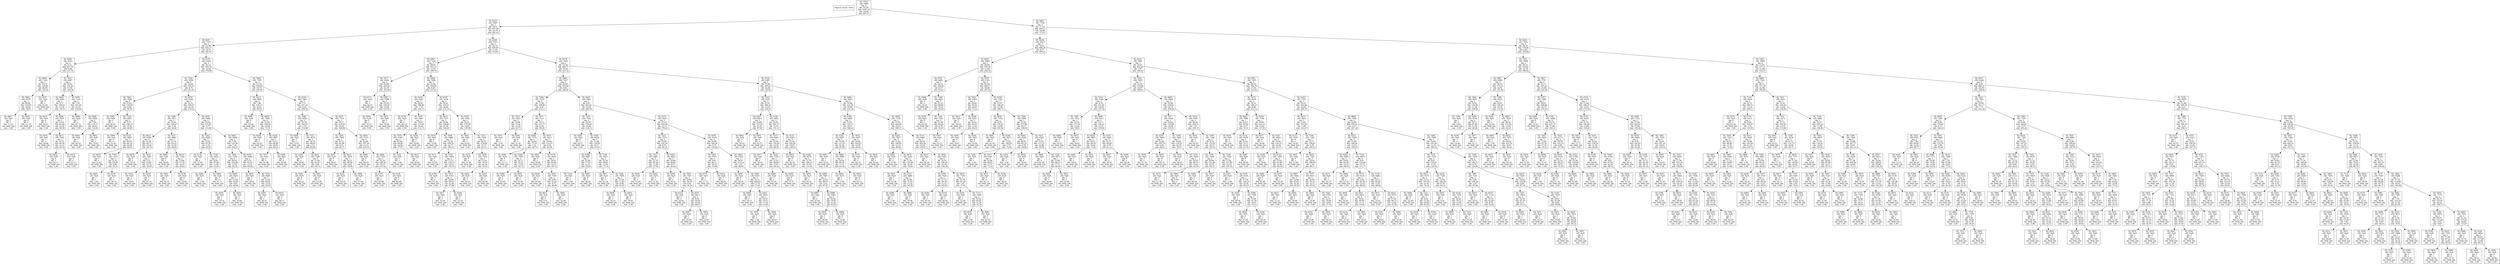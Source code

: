 digraph {
rankdir="TB"
node [shape=box]
stats [label="Objects found: 1936"]
7518 [ label = "ID: 7518\n sID: 5893\n obj: 2\n flb: 35,59\n fhb: 1033,10\n slb: 18,26\n shb: 897,07"]
6153 [ label = "ID: 6153\n sID: 6097\n obj: 2\n flb: 19,01\n fhb: 857,04\n slb: 16,33\n shb: 691,42"]
6247 [ label = "ID: 6247\n sID: 7167\n obj: 2\n flb: 13,39\n fhb: 452,77\n slb: 14,75\n shb: 367,87"]
6500 [ label = "ID: 6500\n sID: 6162\n obj: 2\n flb: 6,72\n fhb: 267,78\n slb: 6,88\n shb: 227,56"]
6998 [ label = "ID: 6998\n sID: 7184\n obj: 2\n flb: 19,18\n fhb: 129,90\n slb: 46,69\n shb: 125,42"]
7081 [ label = "ID: 7081\n sID: 6379\n obj: 2\n flb: 20,64\n fhb: 110,65\n slb: 16,81\n shb: 79,87"]
6667 [ label = "ID: 6667\n sID: NaN\n obj: 2\n flb: ∞\n fhb: 17,21\n slb: MAX_VAL\n shb: -1,00"]
5835 [ label = "ID: 5835\n sID: NaN\n obj: 8\n flb: ∞\n fhb: 51,71\n slb: MAX_VAL\n shb: -1,00"]
5937 [ label = "ID: 5937\n sID: NaN\n obj: 6\n flb: ∞\n fhb: 63,65\n slb: MAX_VAL\n shb: -1,00"]
7432 [ label = "ID: 7432\n sID: 6847\n obj: 2\n flb: 10,93\n fhb: 231,44\n slb: 17,40\n shb: 169,36"]
6449 [ label = "ID: 6449\n sID: 6269\n obj: 2\n flb: 5,17\n fhb: 100,01\n slb: 13,26\n shb: 78,19"]
6015 [ label = "ID: 6015\n sID: NaN\n obj: 4\n flb: ∞\n fhb: 63,67\n slb: MAX_VAL\n shb: -1,00"]
6546 [ label = "ID: 6546\n sID: 6501\n obj: 2\n flb: 13,65\n fhb: 82,69\n slb: 16,25\n shb: 64,59"]
5878 [ label = "ID: 5878\n sID: NaN\n obj: 3\n flb: ∞\n fhb: 20,88\n slb: MAX_VAL\n shb: -1,00"]
6673 [ label = "ID: 6673\n sID: 7092\n obj: 2\n flb: 14,75\n fhb: 60,58\n slb: 13,13\n shb: 50,35"]
6624 [ label = "ID: 6624\n sID: NaN\n obj: 4\n flb: ∞\n fhb: 20,71\n slb: MAX_VAL\n shb: -1,00"]
6214 [ label = "ID: 6214\n sID: NaN\n obj: 4\n flb: ∞\n fhb: 42,13\n slb: MAX_VAL\n shb: -1,00"]
5939 [ label = "ID: 5939\n sID: 7124\n obj: 2\n flb: 7,30\n fhb: 147,49\n slb: 22,55\n shb: 129,60"]
5899 [ label = "ID: 5899\n sID: NaN\n obj: 7\n flb: ∞\n fhb: 47,72\n slb: MAX_VAL\n shb: -1,00"]
6909 [ label = "ID: 6909\n sID: 6084\n obj: 2\n flb: 7,83\n fhb: 133,37\n slb: 39,42\n shb: 110,92"]
6044 [ label = "ID: 6044\n sID: NaN\n obj: 7\n flb: ∞\n fhb: 46,53\n slb: MAX_VAL\n shb: -1,00"]
6091 [ label = "ID: 6091\n sID: NaN\n obj: 3\n flb: ∞\n fhb: 79,82\n slb: MAX_VAL\n shb: -1,00"]
6178 [ label = "ID: 6178\n sID: 6344\n obj: 2\n flb: 16,12\n fhb: 354,70\n slb: 14,62\n shb: 378,85"]
7262 [ label = "ID: 7262\n sID: 5928\n obj: 2\n flb: 14,99\n fhb: 359,10\n slb: 9,75\n shb: 251,91"]
7062 [ label = "ID: 7062\n sID: 7080\n obj: 2\n flb: 15,62\n fhb: 130,45\n slb: 8,40\n shb: 94,35"]
5902 [ label = "ID: 5902\n sID: NaN\n obj: 4\n flb: ∞\n fhb: 46,81\n slb: MAX_VAL\n shb: -1,00"]
7339 [ label = "ID: 7339\n sID: 6067\n obj: 2\n flb: 9,75\n fhb: 108,15\n slb: 19,51\n shb: 84,48"]
5996 [ label = "ID: 5996\n sID: NaN\n obj: 6\n flb: ∞\n fhb: 32,46\n slb: MAX_VAL\n shb: -1,00"]
6323 [ label = "ID: 6323\n sID: 6692\n obj: 2\n flb: 20,29\n fhb: 80,10\n slb: 20,08\n shb: 64,95"]
6019 [ label = "ID: 6019\n sID: NaN\n obj: 3\n flb: ∞\n fhb: 21,62\n slb: MAX_VAL\n shb: -1,00"]
7701 [ label = "ID: 7701\n sID: 7214\n obj: 2\n flb: 21,41\n fhb: 63,09\n slb: 8,40\n shb: 50,31"]
6491 [ label = "ID: 6491\n sID: NaN\n obj: 1\n flb: ∞\n fhb: -1,00\n slb: MAX_VAL\n shb: -1,00"]
6276 [ label = "ID: 6276\n sID: NaN\n obj: 7\n flb: ∞\n fhb: 39,74\n slb: MAX_VAL\n shb: -1,00"]
6578 [ label = "ID: 6578\n sID: 6562\n obj: 2\n flb: 12,51\n fhb: 238,15\n slb: 10,18\n shb: 176,22"]
7390 [ label = "ID: 7390\n sID: 6613\n obj: 2\n flb: 12,69\n fhb: 109,07\n slb: 7,94\n shb: 96,46"]
6014 [ label = "ID: 6014\n sID: 6290\n obj: 2\n flb: 12,30\n fhb: 85,71\n slb: 15,28\n shb: 56,74"]
6878 [ label = "ID: 6878\n sID: NaN\n obj: 4\n flb: ∞\n fhb: 32,50\n slb: MAX_VAL\n shb: -1,00"]
7433 [ label = "ID: 7433\n sID: 7487\n obj: 2\n flb: 5,12\n fhb: 52,82\n slb: 12,74\n shb: 50,49"]
6742 [ label = "ID: 6742\n sID: NaN\n obj: 2\n flb: ∞\n fhb: 19,81\n slb: MAX_VAL\n shb: -1,00"]
6459 [ label = "ID: 6459\n sID: NaN\n obj: 5\n flb: ∞\n fhb: 37,10\n slb: MAX_VAL\n shb: -1,00"]
7527 [ label = "ID: 7527\n sID: 6883\n obj: 2\n flb: 12,70\n fhb: 83,32\n slb: 15,10\n shb: 68,05"]
5894 [ label = "ID: 5894\n sID: NaN\n obj: 6\n flb: ∞\n fhb: 24,68\n slb: MAX_VAL\n shb: -1,00"]
6619 [ label = "ID: 6619\n sID: 7358\n obj: 2\n flb: 13,06\n fhb: 57,30\n slb: 14,53\n shb: 40,43"]
7603 [ label = "ID: 7603\n sID: NaN\n obj: 3\n flb: ∞\n fhb: 14,70\n slb: MAX_VAL\n shb: -1,00"]
6139 [ label = "ID: 6139\n sID: NaN\n obj: 6\n flb: ∞\n fhb: 32,90\n slb: MAX_VAL\n shb: -1,00"]
6078 [ label = "ID: 6078\n sID: 6946\n obj: 2\n flb: 15,08\n fhb: 151,68\n slb: 5,77\n shb: 115,86"]
7242 [ label = "ID: 7242\n sID: 6265\n obj: 2\n flb: 15,26\n fhb: 91,58\n slb: 5,32\n shb: 69,43"]
6134 [ label = "ID: 6134\n sID: NaN\n obj: 7\n flb: ∞\n fhb: 37,90\n slb: MAX_VAL\n shb: -1,00"]
7126 [ label = "ID: 7126\n sID: 6035\n obj: 2\n flb: 18,81\n fhb: 67,48\n slb: 11,95\n shb: 43,05"]
6446 [ label = "ID: 6446\n sID: NaN\n obj: 1\n flb: ∞\n fhb: -1,00\n slb: MAX_VAL\n shb: -1,00"]
5850 [ label = "ID: 5850\n sID: NaN\n obj: 7\n flb: ∞\n fhb: 37,75\n slb: MAX_VAL\n shb: -1,00"]
6915 [ label = "ID: 6915\n sID: 5869\n obj: 2\n flb: 7,84\n fhb: 101,96\n slb: 7,34\n shb: 104,21"]
7418 [ label = "ID: 7418\n sID: 7258\n obj: 2\n flb: 44,93\n fhb: 103,80\n slb: 12,59\n shb: 82,26"]
6949 [ label = "ID: 6949\n sID: 6420\n obj: 2\n flb: 13,34\n fhb: 59,40\n slb: 9,65\n shb: 44,64"]
6550 [ label = "ID: 6550\n sID: NaN\n obj: 2\n flb: ∞\n fhb: 19,14\n slb: MAX_VAL\n shb: -1,00"]
5820 [ label = "ID: 5820\n sID: NaN\n obj: 5\n flb: ∞\n fhb: 33,60\n slb: MAX_VAL\n shb: -1,00"]
6359 [ label = "ID: 6359\n sID: 5946\n obj: 2\n flb: 5,52\n fhb: 93,52\n slb: 13,31\n shb: 60,84"]
5895 [ label = "ID: 5895\n sID: NaN\n obj: 3\n flb: ∞\n fhb: 28,92\n slb: MAX_VAL\n shb: -1,00"]
7515 [ label = "ID: 7515\n sID: 6661\n obj: 2\n flb: 11,45\n fhb: 64,61\n slb: 12,54\n shb: 42,64"]
6397 [ label = "ID: 6397\n sID: NaN\n obj: 3\n flb: ∞\n fhb: 26,33\n slb: MAX_VAL\n shb: -1,00"]
6419 [ label = "ID: 6419\n sID: NaN\n obj: 4\n flb: ∞\n fhb: 48,17\n slb: MAX_VAL\n shb: -1,00"]
7660 [ label = "ID: 7660\n sID: 7355\n obj: 2\n flb: 13,30\n fhb: 338,09\n slb: 19,72\n shb: 236,50"]
6412 [ label = "ID: 6412\n sID: 6802\n obj: 2\n flb: 7,86\n fhb: 120,13\n slb: 16,41\n shb: 96,55"]
6086 [ label = "ID: 6086\n sID: NaN\n obj: 8\n flb: ∞\n fhb: 39,24\n slb: MAX_VAL\n shb: -1,00"]
6662 [ label = "ID: 6662\n sID: 7620\n obj: 2\n flb: 15,85\n fhb: 106,54\n slb: 16,62\n shb: 71,22"]
6426 [ label = "ID: 6426\n sID: NaN\n obj: 6\n flb: ∞\n fhb: 42,20\n slb: MAX_VAL\n shb: -1,00"]
6228 [ label = "ID: 6228\n sID: 6647\n obj: 2\n flb: 19,12\n fhb: 68,49\n slb: 18,05\n shb: 60,22"]
7017 [ label = "ID: 7017\n sID: NaN\n obj: 2\n flb: ∞\n fhb: 21,98\n slb: MAX_VAL\n shb: -1,00"]
6340 [ label = "ID: 6340\n sID: NaN\n obj: 5\n flb: ∞\n fhb: 45,86\n slb: MAX_VAL\n shb: -1,00"]
6140 [ label = "ID: 6140\n sID: 7661\n obj: 2\n flb: 7,11\n fhb: 227,20\n slb: 9,41\n shb: 204,05"]
7046 [ label = "ID: 7046\n sID: 6954\n obj: 2\n flb: 35,59\n fhb: 164,52\n slb: 1,33\n shb: 132,88"]
6568 [ label = "ID: 6568\n sID: NaN\n obj: 2\n flb: ∞\n fhb: 15,05\n slb: MAX_VAL\n shb: -1,00"]
7117 [ label = "ID: 7117\n sID: 6875\n obj: 2\n flb: 14,78\n fhb: 98,60\n slb: 1,12\n shb: 62,80"]
6248 [ label = "ID: 6248\n sID: NaN\n obj: 5\n flb: ∞\n fhb: 39,84\n slb: MAX_VAL\n shb: -1,00"]
6832 [ label = "ID: 6832\n sID: 7188\n obj: 2\n flb: 11,99\n fhb: 62,07\n slb: 2,99\n shb: 56,72"]
6281 [ label = "ID: 6281\n sID: NaN\n obj: 4\n flb: ∞\n fhb: 42,43\n slb: MAX_VAL\n shb: -1,00"]
5947 [ label = "ID: 5947\n sID: NaN\n obj: 6\n flb: ∞\n fhb: 53,28\n slb: MAX_VAL\n shb: -1,00"]
6235 [ label = "ID: 6235\n sID: 7314\n obj: 2\n flb: 10,17\n fhb: 218,59\n slb: 24,81\n shb: 164,68"]
7290 [ label = "ID: 7290\n sID: 7492\n obj: 2\n flb: 16,71\n fhb: 81,90\n slb: 9,51\n shb: 64,71"]
5952 [ label = "ID: 5952\n sID: NaN\n obj: 3\n flb: ∞\n fhb: 20,63\n slb: MAX_VAL\n shb: -1,00"]
6013 [ label = "ID: 6013\n sID: 5818\n obj: 3\n flb: 14,21\n fhb: 68,50\n slb: 6,64\n shb: 54,00"]
6225 [ label = "ID: 6225\n sID: NaN\n obj: 2\n flb: ∞\n fhb: 44,55\n slb: MAX_VAL\n shb: -1,00"]
5968 [ label = "ID: 5968\n sID: NaN\n obj: 7\n flb: ∞\n fhb: 37,04\n slb: MAX_VAL\n shb: -1,00"]
6003 [ label = "ID: 6003\n sID: 7115\n obj: 2\n flb: 22,00\n fhb: 167,26\n slb: 13,13\n shb: 125,50"]
6996 [ label = "ID: 6996\n sID: NaN\n obj: 4\n flb: ∞\n fhb: 66,10\n slb: MAX_VAL\n shb: -1,00"]
6694 [ label = "ID: 6694\n sID: 7250\n obj: 2\n flb: 18,39\n fhb: 106,58\n slb: 19,35\n shb: 107,62"]
6747 [ label = "ID: 6747\n sID: NaN\n obj: 5\n flb: ∞\n fhb: 50,08\n slb: MAX_VAL\n shb: -1,00"]
6138 [ label = "ID: 6138\n sID: NaN\n obj: 6\n flb: ∞\n fhb: 44,08\n slb: MAX_VAL\n shb: -1,00"]
6168 [ label = "ID: 6168\n sID: 7512\n obj: 2\n flb: 16,72\n fhb: 694,95\n slb: 11,01\n shb: 519,61"]
6967 [ label = "ID: 6967\n sID: 7220\n obj: 2\n flb: 28,05\n fhb: 513,33\n slb: 15,91\n shb: 399,76"]
7077 [ label = "ID: 7077\n sID: 6544\n obj: 2\n flb: 41,08\n fhb: 225,02\n slb: 14,19\n shb: 162,44"]
6712 [ label = "ID: 6712\n sID: NaN\n obj: 3\n flb: ∞\n fhb: 44,97\n slb: MAX_VAL\n shb: -1,00"]
6287 [ label = "ID: 6287\n sID: 7186\n obj: 2\n flb: 25,39\n fhb: 145,65\n slb: 13,04\n shb: 123,01"]
6004 [ label = "ID: 6004\n sID: NaN\n obj: 6\n flb: ∞\n fhb: 70,12\n slb: MAX_VAL\n shb: -1,00"]
5875 [ label = "ID: 5875\n sID: NaN\n obj: 2\n flb: ∞\n fhb: 79,94\n slb: MAX_VAL\n shb: -1,00"]
6494 [ label = "ID: 6494\n sID: 7486\n obj: 2\n flb: 21,84\n fhb: 326,04\n slb: 8,49\n shb: 227,63"]
6334 [ label = "ID: 6334\n sID: 6187\n obj: 2\n flb: 28,42\n fhb: 168,08\n slb: 7,74\n shb: 124,73"]
6176 [ label = "ID: 6176\n sID: NaN\n obj: 5\n flb: ∞\n fhb: 48,23\n slb: MAX_VAL\n shb: -1,00"]
7097 [ label = "ID: 7097\n sID: 5887\n obj: 2\n flb: 18,87\n fhb: 115,82\n slb: 38,44\n shb: 113,73"]
7079 [ label = "ID: 7079\n sID: 6760\n obj: 2\n flb: 45,49\n fhb: 94,08\n slb: 14,94\n shb: 77,97"]
7222 [ label = "ID: 7222\n sID: NaN\n obj: 1\n flb: ∞\n fhb: -1,00\n slb: MAX_VAL\n shb: -1,00"]
5827 [ label = "ID: 5827\n sID: NaN\n obj: 7\n flb: ∞\n fhb: 40,83\n slb: MAX_VAL\n shb: -1,00"]
6336 [ label = "ID: 6336\n sID: NaN\n obj: 5\n flb: ∞\n fhb: 52,94\n slb: MAX_VAL\n shb: -1,00"]
6797 [ label = "ID: 6797\n sID: 6156\n obj: 2\n flb: 18,41\n fhb: 234,51\n slb: 50,66\n shb: 272,10"]
6612 [ label = "ID: 6612\n sID: 7537\n obj: 2\n flb: 22,98\n fhb: 238,86\n slb: 21,00\n shb: 164,20"]
5834 [ label = "ID: 5834\n sID: NaN\n obj: 8\n flb: ∞\n fhb: 75,88\n slb: MAX_VAL\n shb: -1,00"]
7698 [ label = "ID: 7698\n sID: 5988\n obj: 2\n flb: 12,59\n fhb: 149,54\n slb: 14,77\n shb: 109,35"]
6171 [ label = "ID: 6171\n sID: NaN\n obj: 6\n flb: ∞\n fhb: 55,18\n slb: MAX_VAL\n shb: -1,00"]
6183 [ label = "ID: 6183\n sID: 7464\n obj: 2\n flb: 17,27\n fhb: 116,72\n slb: 19,52\n shb: 101,55"]
6764 [ label = "ID: 6764\n sID: NaN\n obj: 5\n flb: ∞\n fhb: 87,30\n slb: MAX_VAL\n shb: -1,00"]
7013 [ label = "ID: 7013\n sID: 6753\n obj: 2\n flb: 20,48\n fhb: 98,52\n slb: 21,48\n shb: 67,84"]
5811 [ label = "ID: 5811\n sID: NaN\n obj: 2\n flb: ∞\n fhb: 31,04\n slb: MAX_VAL\n shb: -1,00"]
6184 [ label = "ID: 6184\n sID: NaN\n obj: 6\n flb: ∞\n fhb: 74,19\n slb: MAX_VAL\n shb: -1,00"]
6702 [ label = "ID: 6702\n sID: 6502\n obj: 2\n flb: 20,22\n fhb: 178,28\n slb: 14,61\n shb: 130,98"]
5981 [ label = "ID: 5981\n sID: NaN\n obj: 5\n flb: ∞\n fhb: 42,61\n slb: MAX_VAL\n shb: -1,00"]
7313 [ label = "ID: 7313\n sID: 7544\n obj: 2\n flb: 19,37\n fhb: 118,04\n slb: 17,37\n shb: 85,23"]
6232 [ label = "ID: 6232\n sID: NaN\n obj: 6\n flb: ∞\n fhb: 31,84\n slb: MAX_VAL\n shb: -1,00"]
7478 [ label = "ID: 7478\n sID: 7654\n obj: 2\n flb: 13,41\n fhb: 78,35\n slb: 20,34\n shb: 55,23"]
6442 [ label = "ID: 6442\n sID: NaN\n obj: 2\n flb: ∞\n fhb: 20,19\n slb: MAX_VAL\n shb: -1,00"]
6283 [ label = "ID: 6283\n sID: NaN\n obj: 5\n flb: ∞\n fhb: 45,90\n slb: MAX_VAL\n shb: -1,00"]
6576 [ label = "ID: 6576\n sID: 7450\n obj: 2\n flb: 12,54\n fhb: 490,77\n slb: 15,02\n shb: 421,32"]
6408 [ label = "ID: 6408\n sID: 7427\n obj: 2\n flb: 16,00\n fhb: 359,40\n slb: 9,62\n shb: 266,87"]
7288 [ label = "ID: 7288\n sID: 7159\n obj: 2\n flb: 17,82\n fhb: 199,80\n slb: 4,01\n shb: 153,17"]
7553 [ label = "ID: 7553\n sID: 6923\n obj: 2\n flb: 19,96\n fhb: 72,02\n slb: 13,25\n shb: 45,73"]
7470 [ label = "ID: 7470\n sID: NaN\n obj: 1\n flb: ∞\n fhb: -1,00\n slb: MAX_VAL\n shb: -1,00"]
6206 [ label = "ID: 6206\n sID: NaN\n obj: 6\n flb: ∞\n fhb: 31,20\n slb: MAX_VAL\n shb: -1,00"]
7071 [ label = "ID: 7071\n sID: 7111\n obj: 2\n flb: 14,11\n fhb: 121,77\n slb: 12,01\n shb: 99,26"]
6060 [ label = "ID: 6060\n sID: 7170\n obj: 2\n flb: 14,64\n fhb: 73,10\n slb: 7,22\n shb: 54,78"]
6384 [ label = "ID: 6384\n sID: NaN\n obj: 3\n flb: ∞\n fhb: 27,71\n slb: MAX_VAL\n shb: -1,00"]
7240 [ label = "ID: 7240\n sID: 7685\n obj: 2\n flb: 16,71\n fhb: 50,21\n slb: 13,55\n shb: 42,73"]
6288 [ label = "ID: 6288\n sID: NaN\n obj: 2\n flb: ∞\n fhb: 25,95\n slb: MAX_VAL\n shb: -1,00"]
6020 [ label = "ID: 6020\n sID: NaN\n obj: 5\n flb: ∞\n fhb: 41,90\n slb: MAX_VAL\n shb: -1,00"]
5916 [ label = "ID: 5916\n sID: 6213\n obj: 2\n flb: 19,69\n fhb: 112,07\n slb: 0,26\n shb: 81,68"]
6441 [ label = "ID: 6441\n sID: NaN\n obj: 5\n flb: ∞\n fhb: 26,06\n slb: MAX_VAL\n shb: -1,00"]
6174 [ label = "ID: 6174\n sID: 6018\n obj: 2\n flb: 16,63\n fhb: 83,46\n slb: 14,15\n shb: 59,72"]
6428 [ label = "ID: 6428\n sID: NaN\n obj: 3\n flb: ∞\n fhb: 47,40\n slb: MAX_VAL\n shb: -1,00"]
5930 [ label = "ID: 5930\n sID: 7100\n obj: 2\n flb: 4,99\n fhb: 53,20\n slb: 8,75\n shb: 40,80"]
6631 [ label = "ID: 6631\n sID: NaN\n obj: 2\n flb: ∞\n fhb: 9,51\n slb: MAX_VAL\n shb: -1,00"]
5960 [ label = "ID: 5960\n sID: NaN\n obj: 7\n flb: ∞\n fhb: 32,06\n slb: MAX_VAL\n shb: -1,00"]
6837 [ label = "ID: 6837\n sID: 6981\n obj: 2\n flb: 9,07\n fhb: 263,91\n slb: 10,78\n shb: 200,56"]
7303 [ label = "ID: 7303\n sID: 7342\n obj: 2\n flb: 23,97\n fhb: 154,65\n slb: 14,68\n shb: 134,13"]
6202 [ label = "ID: 6202\n sID: NaN\n obj: 8\n flb: ∞\n fhb: 44,27\n slb: MAX_VAL\n shb: -1,00"]
6346 [ label = "ID: 6346\n sID: 6928\n obj: 2\n flb: 13,46\n fhb: 129,99\n slb: 16,17\n shb: 93,76"]
6388 [ label = "ID: 6388\n sID: 6907\n obj: 2\n flb: 21,44\n fhb: 77,93\n slb: 11,31\n shb: 50,20"]
7120 [ label = "ID: 7120\n sID: NaN\n obj: 1\n flb: ∞\n fhb: -1,00\n slb: MAX_VAL\n shb: -1,00"]
5966 [ label = "ID: 5966\n sID: NaN\n obj: 8\n flb: ∞\n fhb: 49,43\n slb: MAX_VAL\n shb: -1,00"]
7320 [ label = "ID: 7320\n sID: 6811\n obj: 2\n flb: 19,30\n fhb: 99,65\n slb: 11,62\n shb: 77,10"]
5997 [ label = "ID: 5997\n sID: NaN\n obj: 5\n flb: ∞\n fhb: 61,26\n slb: MAX_VAL\n shb: -1,00"]
7284 [ label = "ID: 7284\n sID: 7066\n obj: 2\n flb: 17,50\n fhb: 71,83\n slb: 8,88\n shb: 61,87"]
6006 [ label = "ID: 6006\n sID: NaN\n obj: 3\n flb: ∞\n fhb: 18,23\n slb: MAX_VAL\n shb: -1,00"]
6053 [ label = "ID: 6053\n sID: NaN\n obj: 6\n flb: ∞\n fhb: 59,65\n slb: MAX_VAL\n shb: -1,00"]
6275 [ label = "ID: 6275\n sID: 6927\n obj: 2\n flb: 15,43\n fhb: 203,04\n slb: 13,71\n shb: 170,82"]
7333 [ label = "ID: 7333\n sID: 7572\n obj: 2\n flb: 16,90\n fhb: 141,02\n slb: 9,55\n shb: 96,14"]
7312 [ label = "ID: 7312\n sID: 5867\n obj: 2\n flb: 12,79\n fhb: 60,36\n slb: 13,29\n shb: 37,02"]
6036 [ label = "ID: 6036\n sID: NaN\n obj: 3\n flb: ∞\n fhb: 15,69\n slb: MAX_VAL\n shb: -1,00"]
6360 [ label = "ID: 6360\n sID: NaN\n obj: 5\n flb: ∞\n fhb: 31,50\n slb: MAX_VAL\n shb: -1,00"]
6244 [ label = "ID: 6244\n sID: 6812\n obj: 2\n flb: 18,98\n fhb: 96,82\n slb: 8,57\n shb: 82,60"]
6298 [ label = "ID: 6298\n sID: NaN\n obj: 5\n flb: ∞\n fhb: 29,32\n slb: MAX_VAL\n shb: -1,00"]
7054 [ label = "ID: 7054\n sID: 7057\n obj: 2\n flb: 10,86\n fhb: 78,19\n slb: 9,65\n shb: 54,36"]
6312 [ label = "ID: 6312\n sID: NaN\n obj: 2\n flb: ∞\n fhb: 26,01\n slb: MAX_VAL\n shb: -1,00"]
6075 [ label = "ID: 6075\n sID: 6913\n obj: 2\n flb: 8,64\n fhb: 59,05\n slb: 15,50\n shb: 48,67"]
6447 [ label = "ID: 6447\n sID: NaN\n obj: 3\n flb: ∞\n fhb: 25,93\n slb: MAX_VAL\n shb: -1,00"]
5995 [ label = "ID: 5995\n sID: NaN\n obj: 4\n flb: ∞\n fhb: 33,97\n slb: MAX_VAL\n shb: -1,00"]
6976 [ label = "ID: 6976\n sID: 6535\n obj: 2\n flb: 20,90\n fhb: 160,36\n slb: 5,72\n shb: 118,82"]
5922 [ label = "ID: 5922\n sID: 6765\n obj: 2\n flb: 9,62\n fhb: 86,11\n slb: 16,74\n shb: 57,98"]
6759 [ label = "ID: 6759\n sID: NaN\n obj: 3\n flb: ∞\n fhb: 17,73\n slb: MAX_VAL\n shb: -1,00"]
6514 [ label = "ID: 6514\n sID: NaN\n obj: 5\n flb: ∞\n fhb: 48,85\n slb: MAX_VAL\n shb: -1,00"]
5883 [ label = "ID: 5883\n sID: 6392\n obj: 2\n flb: 18,97\n fhb: 123,14\n slb: 7,47\n shb: 98,99"]
5898 [ label = "ID: 5898\n sID: NaN\n obj: 8\n flb: ∞\n fhb: 58,56\n slb: MAX_VAL\n shb: -1,00"]
5934 [ label = "ID: 5934\n sID: 6351\n obj: 2\n flb: 25,21\n fhb: 108,62\n slb: 11,70\n shb: 71,93"]
6908 [ label = "ID: 6908\n sID: NaN\n obj: 2\n flb: ∞\n fhb: 19,13\n slb: MAX_VAL\n shb: -1,00"]
6452 [ label = "ID: 6452\n sID: 6022\n obj: 2\n flb: 16,35\n fhb: 70,53\n slb: 17,24\n shb: 55,00"]
7039 [ label = "ID: 7039\n sID: NaN\n obj: 1\n flb: ∞\n fhb: -1,00\n slb: MAX_VAL\n shb: -1,00"]
5994 [ label = "ID: 5994\n sID: NaN\n obj: 6\n flb: ∞\n fhb: 40,67\n slb: MAX_VAL\n shb: -1,00"]
6716 [ label = "ID: 6716\n sID: 6567\n obj: 2\n flb: 15,98\n fhb: 395,67\n slb: 14,40\n shb: 325,01"]
7510 [ label = "ID: 7510\n sID: 6167\n obj: 2\n flb: 21,97\n fhb: 300,31\n slb: 14,03\n shb: 234,97"]
6507 [ label = "ID: 6507\n sID: 6813\n obj: 2\n flb: 23,69\n fhb: 115,05\n slb: 21,02\n shb: 87,60"]
6064 [ label = "ID: 6064\n sID: NaN\n obj: 3\n flb: ∞\n fhb: 59,43\n slb: MAX_VAL\n shb: -1,00"]
5901 [ label = "ID: 5901\n sID: NaN\n obj: 8\n flb: ∞\n fhb: 62,75\n slb: MAX_VAL\n shb: -1,00"]
6158 [ label = "ID: 6158\n sID: 6081\n obj: 2\n flb: 25,82\n fhb: 201,72\n slb: 15,51\n shb: 152,15"]
7577 [ label = "ID: 7577\n sID: 6892\n obj: 2\n flb: 19,26\n fhb: 114,56\n slb: 13,30\n shb: 88,29"]
6917 [ label = "ID: 6917\n sID: NaN\n obj: 5\n flb: ∞\n fhb: 38,55\n slb: MAX_VAL\n shb: -1,00"]
7628 [ label = "ID: 7628\n sID: 7229\n obj: 2\n flb: 21,23\n fhb: 80,00\n slb: 15,07\n shb: 66,30"]
6668 [ label = "ID: 6668\n sID: NaN\n obj: 3\n flb: ∞\n fhb: 47,05\n slb: MAX_VAL\n shb: -1,00"]
6450 [ label = "ID: 6450\n sID: NaN\n obj: 6\n flb: ∞\n fhb: 57,17\n slb: MAX_VAL\n shb: -1,00"]
6133 [ label = "ID: 6133\n sID: 6391\n obj: 2\n flb: 31,36\n fhb: 165,46\n slb: 15,87\n shb: 128,33"]
6093 [ label = "ID: 6093\n sID: NaN\n obj: 4\n flb: ∞\n fhb: 46,52\n slb: MAX_VAL\n shb: -1,00"]
6188 [ label = "ID: 6188\n sID: 6274\n obj: 2\n flb: 12,76\n fhb: 146,16\n slb: 10,39\n shb: 111,81"]
6076 [ label = "ID: 6076\n sID: NaN\n obj: 5\n flb: ∞\n fhb: 43,41\n slb: MAX_VAL\n shb: -1,00"]
5909 [ label = "ID: 5909\n sID: 7007\n obj: 2\n flb: 12,03\n fhb: 96,47\n slb: 3,03\n shb: 87,67"]
6087 [ label = "ID: 6087\n sID: NaN\n obj: 7\n flb: ∞\n fhb: 47,63\n slb: MAX_VAL\n shb: -1,00"]
6980 [ label = "ID: 6980\n sID: 6561\n obj: 2\n flb: 10,04\n fhb: 79,91\n slb: 12,20\n shb: 61,95"]
5833 [ label = "ID: 5833\n sID: NaN\n obj: 3\n flb: ∞\n fhb: 30,99\n slb: MAX_VAL\n shb: -1,00"]
6090 [ label = "ID: 6090\n sID: NaN\n obj: 8\n flb: ∞\n fhb: 74,69\n slb: MAX_VAL\n shb: -1,00"]
6404 [ label = "ID: 6404\n sID: 6953\n obj: 2\n flb: 10,48\n fhb: 312,38\n slb: 19,83\n shb: 231,38"]
6790 [ label = "ID: 6790\n sID: 6495\n obj: 2\n flb: 13,83\n fhb: 150,17\n slb: 29,57\n shb: 146,42"]
6318 [ label = "ID: 6318\n sID: 6407\n obj: 2\n flb: 15,98\n fhb: 127,47\n slb: 21,96\n shb: 87,66"]
6007 [ label = "ID: 6007\n sID: NaN\n obj: 3\n flb: ∞\n fhb: 32,32\n slb: MAX_VAL\n shb: -1,00"]
6896 [ label = "ID: 6896\n sID: 6085\n obj: 2\n flb: 14,04\n fhb: 85,45\n slb: 11,51\n shb: 63,18"]
6902 [ label = "ID: 6902\n sID: NaN\n obj: 1\n flb: ∞\n fhb: -1,00\n slb: MAX_VAL\n shb: -1,00"]
6585 [ label = "ID: 6585\n sID: NaN\n obj: 6\n flb: ∞\n fhb: 63,12\n slb: MAX_VAL\n shb: -1,00"]
7652 [ label = "ID: 7652\n sID: 6437\n obj: 2\n flb: 20,86\n fhb: 103,83\n slb: 23,05\n shb: 64,43"]
6731 [ label = "ID: 6731\n sID: NaN\n obj: 4\n flb: ∞\n fhb: 42,12\n slb: MAX_VAL\n shb: -1,00"]
5830 [ label = "ID: 5830\n sID: NaN\n obj: 7\n flb: ∞\n fhb: 49,48\n slb: MAX_VAL\n shb: -1,00"]
5938 [ label = "ID: 5938\n sID: 7118\n obj: 2\n flb: 17,02\n fhb: 204,89\n slb: 23,21\n shb: 168,15"]
6205 [ label = "ID: 6205\n sID: 7457\n obj: 2\n flb: 21,82\n fhb: 146,69\n slb: 12,14\n shb: 90,06"]
6002 [ label = "ID: 6002\n sID: NaN\n obj: 3\n flb: ∞\n fhb: 17,89\n slb: MAX_VAL\n shb: -1,00"]
6974 [ label = "ID: 6974\n sID: 6282\n obj: 2\n flb: 11,05\n fhb: 110,98\n slb: 14,26\n shb: 78,28"]
6021 [ label = "ID: 6021\n sID: NaN\n obj: 3\n flb: ∞\n fhb: 25,38\n slb: MAX_VAL\n shb: -1,00"]
6734 [ label = "ID: 6734\n sID: 5880\n obj: 2\n flb: 27,86\n fhb: 76,53\n slb: 11,32\n shb: 58,39"]
6396 [ label = "ID: 6396\n sID: NaN\n obj: 1\n flb: ∞\n fhb: -1,00\n slb: MAX_VAL\n shb: -1,00"]
5888 [ label = "ID: 5888\n sID: NaN\n obj: 6\n flb: ∞\n fhb: 54,96\n slb: MAX_VAL\n shb: -1,00"]
6714 [ label = "ID: 6714\n sID: 6943\n obj: 2\n flb: 29,34\n fhb: 205,04\n slb: 12,30\n shb: 139,07"]
5813 [ label = "ID: 5813\n sID: NaN\n obj: 7\n flb: ∞\n fhb: 58,39\n slb: MAX_VAL\n shb: -1,00"]
6056 [ label = "ID: 6056\n sID: 6203\n obj: 2\n flb: 10,55\n fhb: 140,34\n slb: 23,39\n shb: 104,38"]
6590 [ label = "ID: 6590\n sID: 7636\n obj: 2\n flb: 27,75\n fhb: 86,30\n slb: 21,13\n shb: 60,46"]
6296 [ label = "ID: 6296\n sID: NaN\n obj: 2\n flb: ∞\n fhb: 40,59\n slb: MAX_VAL\n shb: -1,00"]
6719 [ label = "ID: 6719\n sID: NaN\n obj: 6\n flb: ∞\n fhb: 44,45\n slb: MAX_VAL\n shb: -1,00"]
5910 [ label = "ID: 5910\n sID: 7738\n obj: 2\n flb: 25,78\n fhb: 97,29\n slb: 7,67\n shb: 77,83"]
6335 [ label = "ID: 6335\n sID: NaN\n obj: 3\n flb: ∞\n fhb: 32,58\n slb: MAX_VAL\n shb: -1,00"]
7371 [ label = "ID: 7371\n sID: 7448\n obj: 2\n flb: 19,30\n fhb: 82,87\n slb: 11,26\n shb: 55,34"]
6930 [ label = "ID: 6930\n sID: NaN\n obj: 1\n flb: ∞\n fhb: -1,00\n slb: MAX_VAL\n shb: -1,00"]
6083 [ label = "ID: 6083\n sID: NaN\n obj: 6\n flb: ∞\n fhb: 42,43\n slb: MAX_VAL\n shb: -1,00"]
6492 [ label = "ID: 6492\n sID: 7162\n obj: 2\n flb: 17,14\n fhb: 850,13\n slb: 16,00\n shb: 713,97"]
6639 [ label = "ID: 6639\n sID: 6527\n obj: 2\n flb: 16,41\n fhb: 686,38\n slb: 9,27\n shb: 500,21"]
6547 [ label = "ID: 6547\n sID: 6409\n obj: 2\n flb: 28,49\n fhb: 379,38\n slb: 11,84\n shb: 264,22"]
6791 [ label = "ID: 6791\n sID: 6891\n obj: 2\n flb: 24,33\n fhb: 124,93\n slb: 9,27\n shb: 92,22"]
6598 [ label = "ID: 6598\n sID: NaN\n obj: 3\n flb: ∞\n fhb: 29,24\n slb: MAX_VAL\n shb: -1,00"]
7396 [ label = "ID: 7396\n sID: 6543\n obj: 2\n flb: 21,25\n fhb: 89,84\n slb: 19,32\n shb: 92,29"]
6250 [ label = "ID: 6250\n sID: NaN\n obj: 6\n flb: ∞\n fhb: 62,95\n slb: MAX_VAL\n shb: -1,00"]
7345 [ label = "ID: 7345\n sID: 7563\n obj: 2\n flb: 31,58\n fhb: 66,29\n slb: 9,79\n shb: 53,87"]
5957 [ label = "ID: 5957\n sID: NaN\n obj: 7\n flb: ∞\n fhb: 41,23\n slb: MAX_VAL\n shb: -1,00"]
5979 [ label = "ID: 5979\n sID: 6724\n obj: 2\n flb: 43,48\n fhb: 285,17\n slb: 18,86\n shb: 201,26"]
7053 [ label = "ID: 7053\n sID: 6564\n obj: 2\n flb: 24,60\n fhb: 92,92\n slb: 20,47\n shb: 73,25"]
5815 [ label = "ID: 5815\n sID: NaN\n obj: 2\n flb: ∞\n fhb: 19,58\n slb: MAX_VAL\n shb: -1,00"]
6180 [ label = "ID: 6180\n sID: 6207\n obj: 2\n flb: 14,01\n fhb: 85,91\n slb: 17,62\n shb: 64,01"]
5836 [ label = "ID: 5836\n sID: NaN\n obj: 6\n flb: ∞\n fhb: 50,67\n slb: MAX_VAL\n shb: -1,00"]
6520 [ label = "ID: 6520\n sID: NaN\n obj: 4\n flb: ∞\n fhb: 55,04\n slb: MAX_VAL\n shb: -1,00"]
6338 [ label = "ID: 6338\n sID: 7365\n obj: 2\n flb: 15,67\n fhb: 190,29\n slb: 15,94\n shb: 186,72"]
6934 [ label = "ID: 6934\n sID: 7316\n obj: 2\n flb: 6,55\n fhb: 176,42\n slb: 12,08\n shb: 141,84"]
6061 [ label = "ID: 6061\n sID: NaN\n obj: 4\n flb: ∞\n fhb: 41,30\n slb: MAX_VAL\n shb: -1,00"]
6194 [ label = "ID: 6194\n sID: 5872\n obj: 2\n flb: 13,43\n fhb: 100,95\n slb: 5,72\n shb: 72,66"]
7204 [ label = "ID: 7204\n sID: NaN\n obj: 1\n flb: ∞\n fhb: -1,00\n slb: MAX_VAL\n shb: -1,00"]
6157 [ label = "ID: 6157\n sID: 6301\n obj: 2\n flb: 16,94\n fhb: 86,07\n slb: 27,57\n shb: 73,24"]
5817 [ label = "ID: 5817\n sID: NaN\n obj: 6\n flb: ∞\n fhb: 61,73\n slb: MAX_VAL\n shb: -1,00"]
6154 [ label = "ID: 6154\n sID: NaN\n obj: 6\n flb: ∞\n fhb: 48,03\n slb: MAX_VAL\n shb: -1,00"]
7286 [ label = "ID: 7286\n sID: 6960\n obj: 2\n flb: 25,30\n fhb: 173,98\n slb: 25,17\n shb: 138,09"]
6040 [ label = "ID: 6040\n sID: 6558\n obj: 2\n flb: 26,97\n fhb: 82,25\n slb: 3,50\n shb: 54,08"]
6354 [ label = "ID: 6354\n sID: NaN\n obj: 1\n flb: ∞\n fhb: -1,00\n slb: MAX_VAL\n shb: -1,00"]
6059 [ label = "ID: 6059\n sID: NaN\n obj: 6\n flb: ∞\n fhb: 50,40\n slb: MAX_VAL\n shb: -1,00"]
7425 [ label = "ID: 7425\n sID: 6245\n obj: 2\n flb: 15,53\n fhb: 113,11\n slb: 16,66\n shb: 93,06"]
5886 [ label = "ID: 5886\n sID: NaN\n obj: 7\n flb: ∞\n fhb: 92,38\n slb: MAX_VAL\n shb: -1,00"]
7328 [ label = "ID: 7328\n sID: 5973\n obj: 2\n flb: 13,86\n fhb: 80,53\n slb: 17,71\n shb: 66,90"]
5841 [ label = "ID: 5841\n sID: NaN\n obj: 4\n flb: ∞\n fhb: 28,46\n slb: MAX_VAL\n shb: -1,00"]
5825 [ label = "ID: 5825\n sID: NaN\n obj: 5\n flb: ∞\n fhb: 52,69\n slb: MAX_VAL\n shb: -1,00"]
6223 [ label = "ID: 6223\n sID: 5891\n obj: 2\n flb: 16,81\n fhb: 452,44\n slb: 7,87\n shb: 440,41"]
7455 [ label = "ID: 7455\n sID: 7665\n obj: 2\n flb: 13,45\n fhb: 375,98\n slb: 18,87\n shb: 268,91"]
7514 [ label = "ID: 7514\n sID: 7584\n obj: 2\n flb: 9,34\n fhb: 151,95\n slb: 18,38\n shb: 137,44"]
7281 [ label = "ID: 7281\n sID: 7612\n obj: 2\n flb: 23,18\n fhb: 117,09\n slb: 12,64\n shb: 78,61"]
6484 [ label = "ID: 6484\n sID: NaN\n obj: 2\n flb: ∞\n fhb: 19,52\n slb: MAX_VAL\n shb: -1,00"]
6072 [ label = "ID: 6072\n sID: NaN\n obj: 8\n flb: ∞\n fhb: 56,82\n slb: MAX_VAL\n shb: -1,00"]
6606 [ label = "ID: 6606\n sID: 5912\n obj: 2\n flb: 12,71\n fhb: 120,43\n slb: 15,31\n shb: 109,66"]
6824 [ label = "ID: 6824\n sID: 6867\n obj: 2\n flb: 30,51\n fhb: 94,54\n slb: 15,81\n shb: 71,81"]
6462 [ label = "ID: 6462\n sID: NaN\n obj: 2\n flb: ∞\n fhb: 16,42\n slb: MAX_VAL\n shb: -1,00"]
5824 [ label = "ID: 5824\n sID: NaN\n obj: 7\n flb: ∞\n fhb: 47,80\n slb: MAX_VAL\n shb: -1,00"]
6125 [ label = "ID: 6125\n sID: 6045\n obj: 2\n flb: 22,37\n fhb: 94,66\n slb: 8,70\n shb: 61,31"]
6457 [ label = "ID: 6457\n sID: NaN\n obj: 3\n flb: ∞\n fhb: 38,54\n slb: MAX_VAL\n shb: -1,00"]
6389 [ label = "ID: 6389\n sID: NaN\n obj: 8\n flb: ∞\n fhb: 36,58\n slb: MAX_VAL\n shb: -1,00"]
6695 [ label = "ID: 6695\n sID: 6844\n obj: 2\n flb: 14,48\n fhb: 238,61\n slb: 14,71\n shb: 209,66"]
7517 [ label = "ID: 7517\n sID: 6349\n obj: 2\n flb: 14,62\n fhb: 136,98\n slb: 22,08\n shb: 125,91"]
6705 [ label = "ID: 6705\n sID: 7684\n obj: 2\n flb: 22,08\n fhb: 105,74\n slb: 9,56\n shb: 68,62"]
5956 [ label = "ID: 5956\n sID: NaN\n obj: 2\n flb: ∞\n fhb: 27,55\n slb: MAX_VAL\n shb: -1,00"]
6009 [ label = "ID: 6009\n sID: NaN\n obj: 8\n flb: ∞\n fhb: 65,75\n slb: MAX_VAL\n shb: -1,00"]
7108 [ label = "ID: 7108\n sID: 5842\n obj: 2\n flb: 19,09\n fhb: 110,02\n slb: 16,70\n shb: 70,07"]
7294 [ label = "ID: 7294\n sID: NaN\n obj: 3\n flb: ∞\n fhb: 28,63\n slb: MAX_VAL\n shb: -1,00"]
7279 [ label = "ID: 7279\n sID: 7099\n obj: 2\n flb: 18,50\n fhb: 88,19\n slb: 14,62\n shb: 62,39"]
5975 [ label = "ID: 5975\n sID: NaN\n obj: 4\n flb: ∞\n fhb: 21,76\n slb: MAX_VAL\n shb: -1,00"]
5993 [ label = "ID: 5993\n sID: NaN\n obj: 9\n flb: 0,00\n fhb: ∞\n slb: MAX_VAL\n shb: -1,00"]
7576 [ label = "ID: 7576\n sID: 6505\n obj: 2\n flb: 38,24\n fhb: 226,51\n slb: 7,57\n shb: 185,70"]
5832 [ label = "ID: 5832\n sID: NaN\n obj: 2\n flb: ∞\n fhb: 89,30\n slb: MAX_VAL\n shb: -1,00"]
7398 [ label = "ID: 7398\n sID: 7180\n obj: 2\n flb: 8,14\n fhb: 153,81\n slb: 29,37\n shb: 141,91"]
7378 [ label = "ID: 7378\n sID: 7009\n obj: 2\n flb: 20,60\n fhb: 123,48\n slb: 14,35\n shb: 83,33"]
5904 [ label = "ID: 5904\n sID: NaN\n obj: 4\n flb: ∞\n fhb: 46,54\n slb: MAX_VAL\n shb: -1,00"]
5917 [ label = "ID: 5917\n sID: NaN\n obj: 6\n flb: ∞\n fhb: 71,43\n slb: MAX_VAL\n shb: -1,00"]
7304 [ label = "ID: 7304\n sID: 7542\n obj: 2\n flb: 37,02\n fhb: 127,80\n slb: 13,10\n shb: 101,95"]
6251 [ label = "ID: 6251\n sID: NaN\n obj: 1\n flb: ∞\n fhb: -1,00\n slb: MAX_VAL\n shb: -1,00"]
6197 [ label = "ID: 6197\n sID: 6102\n obj: 2\n flb: 17,50\n fhb: 104,14\n slb: 18,20\n shb: 83,14"]
6345 [ label = "ID: 6345\n sID: NaN\n obj: 4\n flb: ∞\n fhb: 49,50\n slb: MAX_VAL\n shb: -1,00"]
6390 [ label = "ID: 6390\n sID: 7598\n obj: 2\n flb: 15,69\n fhb: 81,39\n slb: 14,67\n shb: 70,15"]
6626 [ label = "ID: 6626\n sID: NaN\n obj: 4\n flb: ∞\n fhb: 37,39\n slb: MAX_VAL\n shb: -1,00"]
6128 [ label = "ID: 6128\n sID: NaN\n obj: 5\n flb: ∞\n fhb: 48,10\n slb: MAX_VAL\n shb: -1,00"]
6761 [ label = "ID: 6761\n sID: 7593\n obj: 2\n flb: 20,20\n fhb: 386,76\n slb: 17,40\n shb: 321,45"]
7073 [ label = "ID: 7073\n sID: 6678\n obj: 2\n flb: 14,51\n fhb: 196,23\n slb: 8,98\n shb: 152,32"]
6963 [ label = "ID: 6963\n sID: 7089\n obj: 2\n flb: 42,47\n fhb: 95,00\n slb: 9,37\n shb: 72,51"]
6630 [ label = "ID: 6630\n sID: NaN\n obj: 2\n flb: ∞\n fhb: 2,40\n slb: MAX_VAL\n shb: -1,00"]
6118 [ label = "ID: 6118\n sID: 6436\n obj: 2\n flb: 31,01\n fhb: 74,17\n slb: 10,25\n shb: 52,74"]
5885 [ label = "ID: 5885\n sID: NaN\n obj: 8\n flb: ∞\n fhb: 48,58\n slb: MAX_VAL\n shb: -1,00"]
6310 [ label = "ID: 6310\n sID: 7740\n obj: 2\n flb: 23,85\n fhb: 143,31\n slb: 12,92\n shb: 117,92"]
6017 [ label = "ID: 6017\n sID: NaN\n obj: 4\n flb: ∞\n fhb: 36,68\n slb: MAX_VAL\n shb: -1,00"]
6147 [ label = "ID: 6147\n sID: 6843\n obj: 2\n flb: 10,02\n fhb: 126,53\n slb: 14,26\n shb: 95,37"]
6209 [ label = "ID: 6209\n sID: NaN\n obj: 6\n flb: ∞\n fhb: 79,62\n slb: MAX_VAL\n shb: -1,00"]
6729 [ label = "ID: 6729\n sID: 7495\n obj: 2\n flb: 15,62\n fhb: 97,90\n slb: 32,96\n shb: 84,36"]
5846 [ label = "ID: 5846\n sID: NaN\n obj: 6\n flb: ∞\n fhb: 47,80\n slb: MAX_VAL\n shb: -1,00"]
6107 [ label = "ID: 6107\n sID: NaN\n obj: 5\n flb: ∞\n fhb: 55,20\n slb: MAX_VAL\n shb: -1,00"]
6343 [ label = "ID: 6343\n sID: 7352\n obj: 2\n flb: 16,25\n fhb: 392,44\n slb: 18,92\n shb: 298,70"]
5837 [ label = "ID: 5837\n sID: 5831\n obj: 2\n flb: 25,81\n fhb: 191,08\n slb: 1,98\n shb: 143,47"]
6123 [ label = "ID: 6123\n sID: NaN\n obj: 8\n flb: ∞\n fhb: 30,20\n slb: MAX_VAL\n shb: -1,00"]
7744 [ label = "ID: 7744\n sID: 7182\n obj: 2\n flb: 25,17\n fhb: 159,81\n slb: 5,39\n shb: 105,53"]
5925 [ label = "ID: 5925\n sID: NaN\n obj: 4\n flb: ∞\n fhb: 27,86\n slb: MAX_VAL\n shb: -1,00"]
6935 [ label = "ID: 6935\n sID: 7245\n obj: 2\n flb: 16,02\n fhb: 108,09\n slb: 1,30\n shb: 89,17"]
6807 [ label = "ID: 6807\n sID: 6062\n obj: 2\n flb: 13,98\n fhb: 67,03\n slb: 18,50\n shb: 54,58"]
6421 [ label = "ID: 6421\n sID: NaN\n obj: 4\n flb: ∞\n fhb: 21,22\n slb: MAX_VAL\n shb: -1,00"]
6924 [ label = "ID: 6924\n sID: NaN\n obj: 5\n flb: ∞\n fhb: 36,88\n slb: MAX_VAL\n shb: -1,00"]
7275 [ label = "ID: 7275\n sID: 6011\n obj: 2\n flb: 10,90\n fhb: 91,21\n slb: 14,11\n shb: 63,02"]
5865 [ label = "ID: 5865\n sID: NaN\n obj: 6\n flb: ∞\n fhb: 34,96\n slb: MAX_VAL\n shb: -1,00"]
7502 [ label = "ID: 7502\n sID: 6795\n obj: 2\n flb: 12,51\n fhb: 70,69\n slb: 19,84\n shb: 57,34"]
6552 [ label = "ID: 6552\n sID: NaN\n obj: 3\n flb: ∞\n fhb: 15,89\n slb: MAX_VAL\n shb: -1,00"]
5965 [ label = "ID: 5965\n sID: NaN\n obj: 7\n flb: ∞\n fhb: 46,53\n slb: MAX_VAL\n shb: -1,00"]
6806 [ label = "ID: 6806\n sID: 7056\n obj: 2\n flb: 14,99\n fhb: 270,21\n slb: 5,57\n shb: 227,24"]
6533 [ label = "ID: 6533\n sID: 7656\n obj: 2\n flb: 11,99\n fhb: 186,84\n slb: 12,83\n shb: 149,03"]
6260 [ label = "ID: 6260\n sID: 6264\n obj: 2\n flb: 19,02\n fhb: 83,59\n slb: 12,53\n shb: 68,05"]
6273 [ label = "ID: 6273\n sID: NaN\n obj: 5\n flb: ∞\n fhb: 31,17\n slb: MAX_VAL\n shb: -1,00"]
5969 [ label = "ID: 5969\n sID: NaN\n obj: 7\n flb: ∞\n fhb: 57,43\n slb: MAX_VAL\n shb: -1,00"]
7128 [ label = "ID: 7128\n sID: 6435\n obj: 2\n flb: 8,61\n fhb: 110,64\n slb: 15,72\n shb: 111,77"]
6775 [ label = "ID: 6775\n sID: 6135\n obj: 2\n flb: 5,38\n fhb: 95,36\n slb: 15,18\n shb: 88,82"]
6058 [ label = "ID: 6058\n sID: NaN\n obj: 7\n flb: ∞\n fhb: 34,20\n slb: MAX_VAL\n shb: -1,00"]
6821 [ label = "ID: 6821\n sID: 6432\n obj: 2\n flb: 16,42\n fhb: 80,09\n slb: 11,15\n shb: 53,66"]
6114 [ label = "ID: 6114\n sID: NaN\n obj: 2\n flb: ∞\n fhb: 27,50\n slb: MAX_VAL\n shb: -1,00"]
5905 [ label = "ID: 5905\n sID: NaN\n obj: 5\n flb: ∞\n fhb: 49,45\n slb: MAX_VAL\n shb: -1,00"]
7138 [ label = "ID: 7138\n sID: 6482\n obj: 2\n flb: 10,12\n fhb: 92,03\n slb: 11,87\n shb: 68,84"]
6471 [ label = "ID: 6471\n sID: NaN\n obj: 5\n flb: ∞\n fhb: 25,62\n slb: MAX_VAL\n shb: -1,00"]
6614 [ label = "ID: 6614\n sID: 6770\n obj: 2\n flb: 17,42\n fhb: 68,13\n slb: 12,62\n shb: 67,46"]
6242 [ label = "ID: 6242\n sID: NaN\n obj: 5\n flb: ∞\n fhb: 48,02\n slb: MAX_VAL\n shb: -1,00"]
5889 [ label = "ID: 5889\n sID: NaN\n obj: 7\n flb: ∞\n fhb: 30,29\n slb: MAX_VAL\n shb: -1,00"]
7084 [ label = "ID: 7084\n sID: 7094\n obj: 2\n flb: 14,44\n fhb: 191,00\n slb: 12,31\n shb: 166,50"]
7216 [ label = "ID: 7216\n sID: 7139\n obj: 2\n flb: 8,47\n fhb: 119,01\n slb: 17,07\n shb: 129,56"]
6911 [ label = "ID: 6911\n sID: 7475\n obj: 2\n flb: 13,72\n fhb: 107,83\n slb: 14,10\n shb: 74,24"]
5989 [ label = "ID: 5989\n sID: NaN\n obj: 8\n flb: ∞\n fhb: 32,36\n slb: MAX_VAL\n shb: -1,00"]
7121 [ label = "ID: 7121\n sID: 5950\n obj: 2\n flb: 4,04\n fhb: 72,30\n slb: 18,68\n shb: 56,26"]
6226 [ label = "ID: 6226\n sID: NaN\n obj: 7\n flb: ∞\n fhb: 22,41\n slb: MAX_VAL\n shb: -1,00"]
6784 [ label = "ID: 6784\n sID: NaN\n obj: 5\n flb: ∞\n fhb: 58,82\n slb: MAX_VAL\n shb: -1,00"]
6224 [ label = "ID: 6224\n sID: 7329\n obj: 2\n flb: 13,93\n fhb: 100,29\n slb: 8,79\n shb: 64,53"]
5852 [ label = "ID: 5852\n sID: NaN\n obj: 2\n flb: ∞\n fhb: 9,01\n slb: MAX_VAL\n shb: -1,00"]
6130 [ label = "ID: 6130\n sID: 7144\n obj: 2\n flb: 16,20\n fhb: 78,72\n slb: 11,69\n shb: 40,15"]
6066 [ label = "ID: 6066\n sID: NaN\n obj: 1\n flb: ∞\n fhb: -1,00\n slb: MAX_VAL\n shb: -1,00"]
7225 [ label = "ID: 7225\n sID: NaN\n obj: 7\n flb: ∞\n fhb: 55,58\n slb: MAX_VAL\n shb: -1,00"]
7308 [ label = "ID: 7308\n sID: 7259\n obj: 2\n flb: 4,12\n fhb: 140,76\n slb: 9,79\n shb: 129,88"]
7491 [ label = "ID: 7491\n sID: 7351\n obj: 2\n flb: 3,99\n fhb: 109,20\n slb: 1,87\n shb: 67,89"]
6027 [ label = "ID: 6027\n sID: NaN\n obj: 4\n flb: ∞\n fhb: 24,41\n slb: MAX_VAL\n shb: -1,00"]
6575 [ label = "ID: 6575\n sID: 7116\n obj: 2\n flb: 19,10\n fhb: 61,40\n slb: 8,70\n shb: 52,85"]
6481 [ label = "ID: 6481\n sID: NaN\n obj: 2\n flb: ∞\n fhb: 8,12\n slb: MAX_VAL\n shb: -1,00"]
6536 [ label = "ID: 6536\n sID: NaN\n obj: 6\n flb: ∞\n fhb: 37,48\n slb: MAX_VAL\n shb: -1,00"]
6218 [ label = "ID: 6218\n sID: 5941\n obj: 2\n flb: 10,65\n fhb: 124,00\n slb: 4,44\n shb: 87,30"]
7335 [ label = "ID: 7335\n sID: 5826\n obj: 2\n flb: 12,79\n fhb: 47,39\n slb: 8,11\n shb: 37,12"]
6903 [ label = "ID: 6903\n sID: NaN\n obj: 2\n flb: ∞\n fhb: 29,16\n slb: MAX_VAL\n shb: -1,00"]
5873 [ label = "ID: 5873\n sID: NaN\n obj: 5\n flb: ∞\n fhb: 33,27\n slb: MAX_VAL\n shb: -1,00"]
7356 [ label = "ID: 7356\n sID: 7429\n obj: 2\n flb: 16,47\n fhb: 81,84\n slb: 9,66\n shb: 58,69"]
6361 [ label = "ID: 6361\n sID: NaN\n obj: 3\n flb: ∞\n fhb: 16,68\n slb: MAX_VAL\n shb: -1,00"]
6929 [ label = "ID: 6929\n sID: 5810\n obj: 2\n flb: 19,83\n fhb: 60,58\n slb: 28,89\n shb: 60,32"]
5942 [ label = "ID: 5942\n sID: NaN\n obj: 4\n flb: ∞\n fhb: 23,55\n slb: MAX_VAL\n shb: -1,00"]
5907 [ label = "ID: 5907\n sID: NaN\n obj: 3\n flb: ∞\n fhb: 24,31\n slb: MAX_VAL\n shb: -1,00"]
6243 [ label = "ID: 6243\n sID: 7051\n obj: 2\n flb: 39,30\n fhb: 778,84\n slb: 4,92\n shb: 539,06"]
7532 [ label = "ID: 7532\n sID: 5998\n obj: 2\n flb: 30,23\n fhb: 516,61\n slb: 16,76\n shb: 380,42"]
6987 [ label = "ID: 6987\n sID: 6988\n obj: 2\n flb: 16,03\n fhb: 173,55\n slb: 14,92\n shb: 151,86"]
7444 [ label = "ID: 7444\n sID: 6051\n obj: 2\n flb: 34,92\n fhb: 136,90\n slb: 11,26\n shb: 100,96"]
7168 [ label = "ID: 7168\n sID: NaN\n obj: 2\n flb: ∞\n fhb: 5,60\n slb: MAX_VAL\n shb: -1,00"]
6295 [ label = "ID: 6295\n sID: 6758\n obj: 2\n flb: 18,71\n fhb: 87,89\n slb: 13,30\n shb: 66,28"]
6100 [ label = "ID: 6100\n sID: NaN\n obj: 3\n flb: ∞\n fhb: 19,48\n slb: MAX_VAL\n shb: -1,00"]
5977 [ label = "ID: 5977\n sID: NaN\n obj: 5\n flb: ∞\n fhb: 51,71\n slb: MAX_VAL\n shb: -1,00"]
7399 [ label = "ID: 7399\n sID: 6070\n obj: 2\n flb: 10,01\n fhb: 156,38\n slb: 19,16\n shb: 135,91"]
5920 [ label = "ID: 5920\n sID: NaN\n obj: 7\n flb: ∞\n fhb: 45,08\n slb: MAX_VAL\n shb: -1,00"]
6803 [ label = "ID: 6803\n sID: 7424\n obj: 2\n flb: 28,26\n fhb: 132,42\n slb: 13,02\n shb: 82,41"]
6485 [ label = "ID: 6485\n sID: NaN\n obj: 1\n flb: ∞\n fhb: -1,00\n slb: MAX_VAL\n shb: -1,00"]
6055 [ label = "ID: 6055\n sID: 7072\n obj: 2\n flb: 20,40\n fhb: 103,76\n slb: 30,07\n shb: 94,50"]
6032 [ label = "ID: 6032\n sID: NaN\n obj: 6\n flb: ∞\n fhb: 52,48\n slb: MAX_VAL\n shb: -1,00"]
5918 [ label = "ID: 5918\n sID: NaN\n obj: 6\n flb: ∞\n fhb: 45,28\n slb: MAX_VAL\n shb: -1,00"]
5857 [ label = "ID: 5857\n sID: 7727\n obj: 2\n flb: 12,71\n fhb: 327,42\n slb: 15,69\n shb: 292,94"]
6767 [ label = "ID: 6767\n sID: 7004\n obj: 2\n flb: 18,03\n fhb: 269,98\n slb: 16,75\n shb: 170,29"]
6095 [ label = "ID: 6095\n sID: NaN\n obj: 6\n flb: ∞\n fhb: 35,23\n slb: MAX_VAL\n shb: -1,00"]
6745 [ label = "ID: 6745\n sID: 7488\n obj: 2\n flb: 13,75\n fhb: 227,75\n slb: 17,86\n shb: 154,21"]
7645 [ label = "ID: 7645\n sID: 6410\n obj: 2\n flb: 13,00\n fhb: 81,50\n slb: 17,30\n shb: 70,52"]
5839 [ label = "ID: 5839\n sID: NaN\n obj: 5\n flb: ∞\n fhb: 37,85\n slb: MAX_VAL\n shb: -1,00"]
6696 [ label = "ID: 6696\n sID: NaN\n obj: 6\n flb: ∞\n fhb: 71,47\n slb: MAX_VAL\n shb: -1,00"]
7033 [ label = "ID: 7033\n sID: 6771\n obj: 2\n flb: 18,59\n fhb: 143,19\n slb: 8,90\n shb: 117,40"]
6876 [ label = "ID: 6876\n sID: 6126\n obj: 2\n flb: 21,33\n fhb: 80,25\n slb: 24,55\n shb: 51,29"]
6358 [ label = "ID: 6358\n sID: NaN\n obj: 1\n flb: ∞\n fhb: -1,00\n slb: MAX_VAL\n shb: -1,00"]
6386 [ label = "ID: 6386\n sID: NaN\n obj: 6\n flb: ∞\n fhb: 51,14\n slb: MAX_VAL\n shb: -1,00"]
6723 [ label = "ID: 6723\n sID: 6708\n obj: 2\n flb: 25,56\n fhb: 119,85\n slb: 20,84\n shb: 91,05"]
6640 [ label = "ID: 6640\n sID: NaN\n obj: 5\n flb: ∞\n fhb: 55,69\n slb: MAX_VAL\n shb: -1,00"]
5985 [ label = "ID: 5985\n sID: NaN\n obj: 8\n flb: ∞\n fhb: 75,65\n slb: MAX_VAL\n shb: -1,00"]
6754 [ label = "ID: 6754\n sID: 6378\n obj: 2\n flb: 11,68\n fhb: 296,57\n slb: 13,61\n shb: 275,93"]
6179 [ label = "ID: 6179\n sID: 6933\n obj: 2\n flb: 12,70\n fhb: 192,69\n slb: 13,80\n shb: 150,45"]
5812 [ label = "ID: 5812\n sID: NaN\n obj: 4\n flb: ∞\n fhb: 27,71\n slb: MAX_VAL\n shb: -1,00"]
6161 [ label = "ID: 6161\n sID: 7146\n obj: 2\n flb: 16,62\n fhb: 118,54\n slb: 11,58\n shb: 98,49"]
6199 [ label = "ID: 6199\n sID: NaN\n obj: 6\n flb: ∞\n fhb: 64,96\n slb: MAX_VAL\n shb: -1,00"]
7249 [ label = "ID: 7249\n sID: 6781\n obj: 2\n flb: 9,63\n fhb: 97,59\n slb: 16,58\n shb: 68,52"]
5964 [ label = "ID: 5964\n sID: NaN\n obj: 6\n flb: ∞\n fhb: 44,30\n slb: MAX_VAL\n shb: -1,00"]
5829 [ label = "ID: 5829\n sID: NaN\n obj: 8\n flb: ∞\n fhb: 57,65\n slb: MAX_VAL\n shb: -1,00"]
6280 [ label = "ID: 6280\n sID: 7552\n obj: 2\n flb: 17,99\n fhb: 283,45\n slb: 15,04\n shb: 193,44"]
6478 [ label = "ID: 6478\n sID: 6982\n obj: 2\n flb: 9,91\n fhb: 102,83\n slb: 16,30\n shb: 92,40"]
6047 [ label = "ID: 6047\n sID: NaN\n obj: 5\n flb: ∞\n fhb: 39,23\n slb: MAX_VAL\n shb: -1,00"]
6326 [ label = "ID: 6326\n sID: 7327\n obj: 2\n flb: 33,73\n fhb: 92,18\n slb: 20,72\n shb: 65,32"]
5953 [ label = "ID: 5953\n sID: NaN\n obj: 1\n flb: ∞\n fhb: -1,00\n slb: MAX_VAL\n shb: -1,00"]
6057 [ label = "ID: 6057\n sID: NaN\n obj: 7\n flb: ∞\n fhb: 51,97\n slb: MAX_VAL\n shb: -1,00"]
7095 [ label = "ID: 7095\n sID: 7570\n obj: 2\n flb: 14,01\n fhb: 187,10\n slb: 29,63\n shb: 145,52"]
6005 [ label = "ID: 6005\n sID: NaN\n obj: 7\n flb: ∞\n fhb: 122,81\n slb: MAX_VAL\n shb: -1,00"]
7631 [ label = "ID: 7631\n sID: 6850\n obj: 2\n flb: 17,50\n fhb: 155,70\n slb: 22,38\n shb: 128,80"]
7419 [ label = "ID: 7419\n sID: 5844\n obj: 2\n flb: 15,11\n fhb: 108,16\n slb: 16,18\n shb: 72,46"]
6796 [ label = "ID: 6796\n sID: NaN\n obj: 2\n flb: ∞\n fhb: 12,05\n slb: MAX_VAL\n shb: -1,00"]
5814 [ label = "ID: 5814\n sID: NaN\n obj: 7\n flb: ∞\n fhb: 58,85\n slb: MAX_VAL\n shb: -1,00"]
7530 [ label = "ID: 7530\n sID: 7506\n obj: 2\n flb: 9,00\n fhb: 113,92\n slb: 10,06\n shb: 88,44"]
6328 [ label = "ID: 6328\n sID: 7191\n obj: 2\n flb: 12,91\n fhb: 65,18\n slb: 13,47\n shb: 48,52"]
6383 [ label = "ID: 6383\n sID: NaN\n obj: 2\n flb: ∞\n fhb: 33,47\n slb: MAX_VAL\n shb: -1,00"]
6422 [ label = "ID: 6422\n sID: NaN\n obj: 6\n flb: ∞\n fhb: 33,64\n slb: MAX_VAL\n shb: -1,00"]
7454 [ label = "ID: 7454\n sID: 7252\n obj: 2\n flb: 8,43\n fhb: 69,92\n slb: 17,47\n shb: 68,09"]
6104 [ label = "ID: 6104\n sID: NaN\n obj: 4\n flb: ∞\n fhb: 49,96\n slb: MAX_VAL\n shb: -1,00"]
7266 [ label = "ID: 7266\n sID: NaN\n obj: 3\n flb: ∞\n fhb: 45,59\n slb: MAX_VAL\n shb: -1,00"]
7202 [ label = "ID: 7202\n sID: 5868\n obj: 2\n flb: 13,56\n fhb: 577,21\n slb: 21,84\n shb: 516,27"]
6608 [ label = "ID: 6608\n sID: 7322\n obj: 2\n flb: 20,11\n fhb: 371,50\n slb: 22,46\n shb: 352,65"]
7114 [ label = "ID: 7114\n sID: 6829\n obj: 2\n flb: 12,72\n fhb: 300,72\n slb: 13,16\n shb: 200,21"]
5879 [ label = "ID: 5879\n sID: NaN\n obj: 8\n flb: ∞\n fhb: 63,36\n slb: MAX_VAL\n shb: -1,00"]
6710 [ label = "ID: 6710\n sID: 6172\n obj: 2\n flb: 9,46\n fhb: 195,97\n slb: 7,74\n shb: 150,55"]
7059 [ label = "ID: 7059\n sID: 7235\n obj: 2\n flb: 26,35\n fhb: 96,80\n slb: 16,78\n shb: 74,94"]
6402 [ label = "ID: 6402\n sID: NaN\n obj: 3\n flb: ∞\n fhb: 38,84\n slb: MAX_VAL\n shb: -1,00"]
7005 [ label = "ID: 7005\n sID: 6509\n obj: 2\n flb: 17,52\n fhb: 78,89\n slb: 18,11\n shb: 53,98"]
6684 [ label = "ID: 6684\n sID: NaN\n obj: 2\n flb: ∞\n fhb: 11,53\n slb: MAX_VAL\n shb: -1,00"]
6364 [ label = "ID: 6364\n sID: NaN\n obj: 5\n flb: ∞\n fhb: 33,42\n slb: MAX_VAL\n shb: -1,00"]
6352 [ label = "ID: 6352\n sID: 6920\n obj: 2\n flb: 76,88\n fhb: 142,94\n slb: 12,23\n shb: 110,75"]
5866 [ label = "ID: 5866\n sID: NaN\n obj: 1\n flb: ∞\n fhb: -1,00\n slb: MAX_VAL\n shb: -1,00"]
7282 [ label = "ID: 7282\n sID: 6001\n obj: 2\n flb: 23,85\n fhb: 85,25\n slb: 13,65\n shb: 68,46"]
6246 [ label = "ID: 6246\n sID: NaN\n obj: 5\n flb: ∞\n fhb: 39,35\n slb: MAX_VAL\n shb: -1,00"]
7437 [ label = "ID: 7437\n sID: 6735\n obj: 2\n flb: 8,51\n fhb: 60,03\n slb: 12,47\n shb: 40,47"]
6089 [ label = "ID: 6089\n sID: NaN\n obj: 2\n flb: ∞\n fhb: 12,74\n slb: MAX_VAL\n shb: -1,00"]
6400 [ label = "ID: 6400\n sID: NaN\n obj: 6\n flb: ∞\n fhb: 34,01\n slb: MAX_VAL\n shb: -1,00"]
7617 [ label = "ID: 7617\n sID: 6653\n obj: 2\n flb: 13,43\n fhb: 334,44\n slb: 13,64\n shb: 236,84"]
7551 [ label = "ID: 7551\n sID: 6173\n obj: 2\n flb: 27,31\n fhb: 162,59\n slb: 13,30\n shb: 113,86"]
5943 [ label = "ID: 5943\n sID: NaN\n obj: 8\n flb: ∞\n fhb: 63,22\n slb: MAX_VAL\n shb: -1,00"]
7200 [ label = "ID: 7200\n sID: 6230\n obj: 2\n flb: 6,73\n fhb: 115,75\n slb: 18,69\n shb: 90,71"]
5970 [ label = "ID: 5970\n sID: NaN\n obj: 7\n flb: ∞\n fhb: 77,10\n slb: MAX_VAL\n shb: -1,00"]
6859 [ label = "ID: 6859\n sID: 7175\n obj: 2\n flb: 17,29\n fhb: 103,85\n slb: 24,92\n shb: 74,37"]
6817 [ label = "ID: 6817\n sID: NaN\n obj: 2\n flb: ∞\n fhb: 10,73\n slb: MAX_VAL\n shb: -1,00"]
7714 [ label = "ID: 7714\n sID: 6541\n obj: 2\n flb: 13,92\n fhb: 63,01\n slb: 1,85\n shb: 55,01"]
6955 [ label = "ID: 6955\n sID: NaN\n obj: 2\n flb: ∞\n fhb: 47,93\n slb: MAX_VAL\n shb: -1,00"]
6395 [ label = "ID: 6395\n sID: NaN\n obj: 5\n flb: ∞\n fhb: 40,05\n slb: MAX_VAL\n shb: -1,00"]
7136 [ label = "ID: 7136\n sID: 6664\n obj: 2\n flb: 15,27\n fhb: 255,24\n slb: 17,98\n shb: 194,85"]
7265 [ label = "ID: 7265\n sID: 6819\n obj: 2\n flb: 27,58\n fhb: 134,42\n slb: 14,63\n shb: 103,45"]
6221 [ label = "ID: 6221\n sID: NaN\n obj: 5\n flb: ∞\n fhb: 40,99\n slb: MAX_VAL\n shb: -1,00"]
7434 [ label = "ID: 7434\n sID: 6556\n obj: 2\n flb: 18,66\n fhb: 95,98\n slb: 14,77\n shb: 67,75"]
6658 [ label = "ID: 6658\n sID: NaN\n obj: 6\n flb: ∞\n fhb: 47,41\n slb: MAX_VAL\n shb: -1,00"]
7407 [ label = "ID: 7407\n sID: 7247\n obj: 2\n flb: 7,56\n fhb: 72,24\n slb: 17,80\n shb: 54,48"]
6574 [ label = "ID: 6574\n sID: NaN\n obj: 4\n flb: ∞\n fhb: 37,84\n slb: MAX_VAL\n shb: -1,00"]
5987 [ label = "ID: 5987\n sID: NaN\n obj: 4\n flb: ∞\n fhb: 37,82\n slb: MAX_VAL\n shb: -1,00"]
7509 [ label = "ID: 7509\n sID: 7599\n obj: 2\n flb: 31,98\n fhb: 247,77\n slb: 19,97\n shb: 161,72"]
7338 [ label = "ID: 7338\n sID: 6234\n obj: 2\n flb: 17,38\n fhb: 104,96\n slb: 20,68\n shb: 71,12"]
6048 [ label = "ID: 6048\n sID: NaN\n obj: 3\n flb: ∞\n fhb: 32,66\n slb: MAX_VAL\n shb: -1,00"]
5870 [ label = "ID: 5870\n sID: NaN\n obj: 6\n flb: ∞\n fhb: 35,87\n slb: MAX_VAL\n shb: -1,00"]
6557 [ label = "ID: 6557\n sID: 6672\n obj: 2\n flb: 16,44\n fhb: 168,01\n slb: 29,88\n shb: 156,24"]
6880 [ label = "ID: 6880\n sID: 7347\n obj: 2\n flb: 10,73\n fhb: 137,55\n slb: 15,43\n shb: 102,29"]
7135 [ label = "ID: 7135\n sID: 7169\n obj: 2\n flb: 14,69\n fhb: 73,77\n slb: 18,35\n shb: 60,25"]
5990 [ label = "ID: 5990\n sID: NaN\n obj: 3\n flb: ∞\n fhb: 23,87\n slb: MAX_VAL\n shb: -1,00"]
6604 [ label = "ID: 6604\n sID: NaN\n obj: 4\n flb: ∞\n fhb: 42,08\n slb: MAX_VAL\n shb: -1,00"]
6149 [ label = "ID: 6149\n sID: 6788\n obj: 2\n flb: 17,50\n fhb: 92,56\n slb: 12,16\n shb: 65,78"]
6236 [ label = "ID: 6236\n sID: NaN\n obj: 3\n flb: ∞\n fhb: 52,66\n slb: MAX_VAL\n shb: -1,00"]
5847 [ label = "ID: 5847\n sID: NaN\n obj: 7\n flb: ∞\n fhb: 35,42\n slb: MAX_VAL\n shb: -1,00"]
6633 [ label = "ID: 6633\n sID: 6136\n obj: 2\n flb: 5,07\n fhb: 142,98\n slb: 24,67\n shb: 83,20"]
6937 [ label = "ID: 6937\n sID: NaN\n obj: 1\n flb: ∞\n fhb: -1,00\n slb: MAX_VAL\n shb: -1,00"]
6254 [ label = "ID: 6254\n sID: NaN\n obj: 6\n flb: ∞\n fhb: 104,52\n slb: MAX_VAL\n shb: -1,00"]
6597 [ label = "ID: 6597\n sID: 6240\n obj: 2\n flb: 8,01\n fhb: 499,33\n slb: 16,45\n shb: 358,49"]
7423 [ label = "ID: 7423\n sID: 7651\n obj: 2\n flb: 19,99\n fhb: 321,17\n slb: 7,75\n shb: 241,28"]
6828 [ label = "ID: 6828\n sID: 7691\n obj: 2\n flb: 9,90\n fhb: 179,65\n slb: 4,73\n shb: 124,23"]
7524 [ label = "ID: 7524\n sID: 6521\n obj: 2\n flb: 7,92\n fhb: 69,60\n slb: 12,03\n shb: 46,77"]
6146 [ label = "ID: 6146\n sID: NaN\n obj: 4\n flb: ∞\n fhb: 13,73\n slb: MAX_VAL\n shb: -1,00"]
5851 [ label = "ID: 5851\n sID: NaN\n obj: 8\n flb: ∞\n fhb: 46,20\n slb: MAX_VAL\n shb: -1,00"]
7055 [ label = "ID: 7055\n sID: 5864\n obj: 2\n flb: 11,25\n fhb: 123,55\n slb: 3,40\n shb: 95,58"]
6068 [ label = "ID: 6068\n sID: 7173\n obj: 2\n flb: 14,40\n fhb: 70,83\n slb: 14,09\n shb: 43,24"]
6308 [ label = "ID: 6308\n sID: NaN\n obj: 1\n flb: ∞\n fhb: -1,00\n slb: MAX_VAL\n shb: -1,00"]
5859 [ label = "ID: 5859\n sID: NaN\n obj: 7\n flb: ∞\n fhb: 53,83\n slb: MAX_VAL\n shb: -1,00"]
7615 [ label = "ID: 7615\n sID: 7269\n obj: 2\n flb: 7,16\n fhb: 87,60\n slb: 9,66\n shb: 77,23"]
5848 [ label = "ID: 5848\n sID: 6299\n obj: 2\n flb: 3,55\n fhb: 50,02\n slb: 4,70\n shb: 36,18"]
6112 [ label = "ID: 6112\n sID: NaN\n obj: 4\n flb: ∞\n fhb: 18,09\n slb: MAX_VAL\n shb: -1,00"]
6151 [ label = "ID: 6151\n sID: NaN\n obj: 4\n flb: ∞\n fhb: 18,84\n slb: MAX_VAL\n shb: -1,00"]
6293 [ label = "ID: 6293\n sID: 6222\n obj: 2\n flb: 4,99\n fhb: 69,63\n slb: 3,74\n shb: 55,07"]
6748 [ label = "ID: 6748\n sID: 6836\n obj: 2\n flb: 7,19\n fhb: 55,04\n slb: 4,69\n shb: 41,03"]
6863 [ label = "ID: 6863\n sID: NaN\n obj: 2\n flb: ∞\n fhb: 23,31\n slb: MAX_VAL\n shb: -1,00"]
7739 [ label = "ID: 7739\n sID: 7729\n obj: 2\n flb: 4,46\n fhb: 30,49\n slb: 6,78\n shb: 20,03"]
7015 [ label = "ID: 7015\n sID: NaN\n obj: 1\n flb: ∞\n fhb: -1,00\n slb: MAX_VAL\n shb: -1,00"]
5890 [ label = "ID: 5890\n sID: NaN\n obj: 6\n flb: ∞\n fhb: 14,32\n slb: MAX_VAL\n shb: -1,00"]
5849 [ label = "ID: 5849\n sID: NaN\n obj: 8\n flb: ∞\n fhb: 39,03\n slb: MAX_VAL\n shb: -1,00"]
7040 [ label = "ID: 7040\n sID: 7597\n obj: 2\n flb: 9,96\n fhb: 240,84\n slb: 5,75\n shb: 205,28"]
6618 [ label = "ID: 6618\n sID: 7283\n obj: 2\n flb: 10,65\n fhb: 147,52\n slb: 12,25\n shb: 105,32"]
7525 [ label = "ID: 7525\n sID: 7306\n obj: 2\n flb: 13,19\n fhb: 65,39\n slb: 8,04\n shb: 46,01"]
6092 [ label = "ID: 6092\n sID: NaN\n obj: 3\n flb: ∞\n fhb: 16,34\n slb: MAX_VAL\n shb: -1,00"]
7091 [ label = "ID: 7091\n sID: 6131\n obj: 2\n flb: 15,71\n fhb: 41,70\n slb: 10,06\n shb: 32,16"]
7082 [ label = "ID: 7082\n sID: NaN\n obj: 1\n flb: ∞\n fhb: -1,00\n slb: MAX_VAL\n shb: -1,00"]
5881 [ label = "ID: 5881\n sID: NaN\n obj: 6\n flb: ∞\n fhb: 20,41\n slb: MAX_VAL\n shb: -1,00"]
7205 [ label = "ID: 7205\n sID: 6979\n obj: 2\n flb: 11,32\n fhb: 95,87\n slb: 12,97\n shb: 86,19"]
7375 [ label = "ID: 7375\n sID: 5858\n obj: 2\n flb: 6,34\n fhb: 76,68\n slb: 5,32\n shb: 52,60"]
5821 [ label = "ID: 5821\n sID: NaN\n obj: 5\n flb: ∞\n fhb: 18,42\n slb: MAX_VAL\n shb: -1,00"]
6289 [ label = "ID: 6289\n sID: 6525\n obj: 2\n flb: 14,48\n fhb: 53,86\n slb: 6,27\n shb: 44,93"]
5860 [ label = "ID: 5860\n sID: NaN\n obj: 4\n flb: ∞\n fhb: 26,40\n slb: MAX_VAL\n shb: -1,00"]
6037 [ label = "ID: 6037\n sID: 6686\n obj: 2\n flb: 10,72\n fhb: 42,13\n slb: 12,26\n shb: 33,13"]
5923 [ label = "ID: 5923\n sID: NaN\n obj: 4\n flb: ∞\n fhb: 15,15\n slb: MAX_VAL\n shb: -1,00"]
6451 [ label = "ID: 6451\n sID: NaN\n obj: 3\n flb: ∞\n fhb: 18,26\n slb: MAX_VAL\n shb: -1,00"]
7226 [ label = "ID: 7226\n sID: 6549\n obj: 2\n flb: 10,23\n fhb: 79,50\n slb: 7,46\n shb: 59,99"]
6375 [ label = "ID: 6375\n sID: NaN\n obj: 4\n flb: ∞\n fhb: 27,87\n slb: MAX_VAL\n shb: -1,00"]
7565 [ label = "ID: 7565\n sID: 5999\n obj: 2\n flb: 8,66\n fhb: 60,90\n slb: 8,63\n shb: 39,36"]
5828 [ label = "ID: 5828\n sID: NaN\n obj: 3\n flb: ∞\n fhb: 13,66\n slb: MAX_VAL\n shb: -1,00"]
6292 [ label = "ID: 6292\n sID: 7713\n obj: 2\n flb: 10,29\n fhb: 48,56\n slb: 10,93\n shb: 38,92"]
6545 [ label = "ID: 6545\n sID: NaN\n obj: 3\n flb: ∞\n fhb: 27,94\n slb: MAX_VAL\n shb: -1,00"]
5823 [ label = "ID: 5823\n sID: NaN\n obj: 6\n flb: ∞\n fhb: 27,66\n slb: MAX_VAL\n shb: -1,00"]
5955 [ label = "ID: 5955\n sID: 6895\n obj: 2\n flb: 6,44\n fhb: 199,00\n slb: 10,83\n shb: 145,59"]
7300 [ label = "ID: 7300\n sID: 7519\n obj: 2\n flb: 19,81\n fhb: 78,15\n slb: 6,45\n shb: 59,58"]
5940 [ label = "ID: 5940\n sID: NaN\n obj: 4\n flb: ∞\n fhb: 37,23\n slb: MAX_VAL\n shb: -1,00"]
6256 [ label = "ID: 6256\n sID: NaN\n obj: 6\n flb: ∞\n fhb: 61,44\n slb: MAX_VAL\n shb: -1,00"]
5913 [ label = "ID: 5913\n sID: 6524\n obj: 2\n flb: 8,97\n fhb: 145,54\n slb: 8,25\n shb: 123,74"]
6516 [ label = "ID: 6516\n sID: NaN\n obj: 4\n flb: ∞\n fhb: 38,02\n slb: MAX_VAL\n shb: -1,00"]
5845 [ label = "ID: 5845\n sID: 5843\n obj: 2\n flb: 7,34\n fhb: 83,81\n slb: 12,94\n shb: 72,52"]
5945 [ label = "ID: 5945\n sID: NaN\n obj: 8\n flb: ∞\n fhb: 50,07\n slb: MAX_VAL\n shb: -1,00"]
7711 [ label = "ID: 7711\n sID: 6440\n obj: 2\n flb: 15,27\n fhb: 65,67\n slb: 11,11\n shb: 45,55"]
5900 [ label = "ID: 5900\n sID: NaN\n obj: 3\n flb: ∞\n fhb: 7,64\n slb: MAX_VAL\n shb: -1,00"]
6253 [ label = "ID: 6253\n sID: NaN\n obj: 6\n flb: ∞\n fhb: 31,99\n slb: MAX_VAL\n shb: -1,00"]
7236 [ label = "ID: 7236\n sID: 6030\n obj: 2\n flb: 11,48\n fhb: 360,76\n slb: 6,27\n shb: 318,03"]
7389 [ label = "ID: 7389\n sID: 7716\n obj: 2\n flb: 31,77\n fhb: 290,30\n slb: 9,21\n shb: 198,11"]
6321 [ label = "ID: 6321\n sID: NaN\n obj: 7\n flb: ∞\n fhb: 44,76\n slb: MAX_VAL\n shb: -1,00"]
6757 [ label = "ID: 6757\n sID: 6315\n obj: 2\n flb: 14,61\n fhb: 230,36\n slb: 13,43\n shb: 183,78"]
6405 [ label = "ID: 6405\n sID: 6337\n obj: 2\n flb: 15,75\n fhb: 145,73\n slb: 6,52\n shb: 110,68"]
5863 [ label = "ID: 5863\n sID: NaN\n obj: 8\n flb: ∞\n fhb: 40,97\n slb: MAX_VAL\n shb: -1,00"]
7412 [ label = "ID: 7412\n sID: 6008\n obj: 2\n flb: 16,47\n fhb: 103,58\n slb: 11,16\n shb: 78,35"]
5876 [ label = "ID: 5876\n sID: 7731\n obj: 2\n flb: 15,07\n fhb: 77,35\n slb: 6,68\n shb: 56,01"]
6785 [ label = "ID: 6785\n sID: NaN\n obj: 1\n flb: ∞\n fhb: -1,00\n slb: MAX_VAL\n shb: -1,00"]
6159 [ label = "ID: 6159\n sID: 7353\n obj: 2\n flb: 10,71\n fhb: 53,19\n slb: 14,12\n shb: 36,79"]
6470 [ label = "ID: 6470\n sID: NaN\n obj: 1\n flb: ∞\n fhb: -1,00\n slb: MAX_VAL\n shb: -1,00"]
5874 [ label = "ID: 5874\n sID: NaN\n obj: 6\n flb: ∞\n fhb: 33,83\n slb: MAX_VAL\n shb: -1,00"]
6755 [ label = "ID: 6755\n sID: 7732\n obj: 2\n flb: 7,98\n fhb: 74,22\n slb: 17,10\n shb: 52,68"]
6229 [ label = "ID: 6229\n sID: NaN\n obj: 5\n flb: ∞\n fhb: 29,86\n slb: MAX_VAL\n shb: -1,00"]
6810 [ label = "ID: 6810\n sID: 6737\n obj: 2\n flb: 13,04\n fhb: 54,93\n slb: 16,60\n shb: 47,45"]
6643 [ label = "ID: 6643\n sID: NaN\n obj: 3\n flb: ∞\n fhb: 47,57\n slb: MAX_VAL\n shb: -1,00"]
5854 [ label = "ID: 5854\n sID: NaN\n obj: 5\n flb: ∞\n fhb: 40,00\n slb: MAX_VAL\n shb: -1,00"]
6751 [ label = "ID: 6751\n sID: 7331\n obj: 2\n flb: 11,45\n fhb: 167,76\n slb: 6,51\n shb: 138,15"]
6523 [ label = "ID: 6523\n sID: 7539\n obj: 2\n flb: 12,29\n fhb: 96,91\n slb: 28,02\n shb: 85,78"]
6239 [ label = "ID: 6239\n sID: 6113\n obj: 2\n flb: 18,52\n fhb: 63,80\n slb: 13,53\n shb: 45,48"]
6563 [ label = "ID: 6563\n sID: NaN\n obj: 3\n flb: ∞\n fhb: 21,80\n slb: MAX_VAL\n shb: -1,00"]
5963 [ label = "ID: 5963\n sID: NaN\n obj: 6\n flb: ∞\n fhb: 37,04\n slb: MAX_VAL\n shb: -1,00"]
6119 [ label = "ID: 6119\n sID: NaN\n obj: 3\n flb: ∞\n fhb: 38,01\n slb: MAX_VAL\n shb: -1,00"]
7743 [ label = "ID: 7743\n sID: 6445\n obj: 2\n flb: 20,70\n fhb: 113,07\n slb: 25,24\n shb: 85,42"]
6572 [ label = "ID: 6572\n sID: NaN\n obj: 5\n flb: ∞\n fhb: 29,46\n slb: MAX_VAL\n shb: -1,00"]
5929 [ label = "ID: 5929\n sID: 7568\n obj: 2\n flb: 21,20\n fhb: 61,56\n slb: 7,58\n shb: 59,10"]
5932 [ label = "ID: 5932\n sID: NaN\n obj: 2\n flb: ∞\n fhb: 21,04\n slb: MAX_VAL\n shb: -1,00"]
6049 [ label = "ID: 6049\n sID: NaN\n obj: 6\n flb: ∞\n fhb: 37,95\n slb: MAX_VAL\n shb: -1,00"]
7589 [ label = "ID: 7589\n sID: 5924\n obj: 2\n flb: 15,89\n fhb: 339,45\n slb: 20,54\n shb: 325,00"]
5933 [ label = "ID: 5933\n sID: 7364\n obj: 2\n flb: 12,87\n fhb: 242,33\n slb: 9,82\n shb: 167,21"]
6268 [ label = "ID: 6268\n sID: 6768\n obj: 2\n flb: 10,93\n fhb: 63,70\n slb: 8,53\n shb: 45,12"]
7110 [ label = "ID: 7110\n sID: NaN\n obj: 1\n flb: ∞\n fhb: -1,00\n slb: MAX_VAL\n shb: -1,00"]
6936 [ label = "ID: 6936\n sID: 7362\n obj: 2\n flb: 9,74\n fhb: 51,41\n slb: 8,32\n shb: 31,39"]
6726 [ label = "ID: 6726\n sID: NaN\n obj: 1\n flb: ∞\n fhb: -1,00\n slb: MAX_VAL\n shb: -1,00"]
6341 [ label = "ID: 6341\n sID: NaN\n obj: 8\n flb: ∞\n fhb: 25,19\n slb: MAX_VAL\n shb: -1,00"]
7332 [ label = "ID: 7332\n sID: 6997\n obj: 2\n flb: 17,41\n fhb: 148,44\n slb: 16,95\n shb: 101,99"]
6448 [ label = "ID: 6448\n sID: 6548\n obj: 2\n flb: 9,17\n fhb: 49,96\n slb: 13,84\n shb: 33,14"]
6517 [ label = "ID: 6517\n sID: NaN\n obj: 2\n flb: ∞\n fhb: 9,92\n slb: MAX_VAL\n shb: -1,00"]
6605 [ label = "ID: 6605\n sID: NaN\n obj: 6\n flb: ∞\n fhb: 23,47\n slb: MAX_VAL\n shb: -1,00"]
7465 [ label = "ID: 7465\n sID: 7476\n obj: 2\n flb: 8,10\n fhb: 124,99\n slb: 7,87\n shb: 95,92"]
6042 [ label = "ID: 6042\n sID: NaN\n obj: 7\n flb: ∞\n fhb: 26,59\n slb: MAX_VAL\n shb: -1,00"]
6809 [ label = "ID: 6809\n sID: 7463\n obj: 2\n flb: 19,99\n fhb: 82,64\n slb: 12,01\n shb: 70,18"]
6286 [ label = "ID: 6286\n sID: NaN\n obj: 4\n flb: ∞\n fhb: 23,81\n slb: MAX_VAL\n shb: -1,00"]
7354 [ label = "ID: 7354\n sID: 5919\n obj: 2\n flb: 14,19\n fhb: 77,64\n slb: 7,83\n shb: 65,45"]
6212 [ label = "ID: 6212\n sID: NaN\n obj: 3\n flb: ∞\n fhb: 64,84\n slb: MAX_VAL\n shb: -1,00"]
5915 [ label = "ID: 5915\n sID: NaN\n obj: 7\n flb: ∞\n fhb: 51,50\n slb: MAX_VAL\n shb: -1,00"]
7298 [ label = "ID: 7298\n sID: 5871\n obj: 2\n flb: 15,05\n fhb: 319,09\n slb: 11,72\n shb: 223,05"]
5984 [ label = "ID: 5984\n sID: 6677\n obj: 2\n flb: 12,44\n fhb: 70,02\n slb: 19,18\n shb: 46,70"]
7133 [ label = "ID: 7133\n sID: NaN\n obj: 2\n flb: ∞\n fhb: 17,96\n slb: MAX_VAL\n shb: -1,00"]
5838 [ label = "ID: 5838\n sID: NaN\n obj: 6\n flb: ∞\n fhb: 56,08\n slb: MAX_VAL\n shb: -1,00"]
5856 [ label = "ID: 5856\n sID: 7101\n obj: 2\n flb: 21,51\n fhb: 282,70\n slb: 6,60\n shb: 209,48"]
7172 [ label = "ID: 7172\n sID: 7583\n obj: 2\n flb: 14,34\n fhb: 86,40\n slb: 19,74\n shb: 44,17"]
6155 [ label = "ID: 6155\n sID: NaN\n obj: 3\n flb: ∞\n fhb: 15,35\n slb: MAX_VAL\n shb: -1,00"]
5882 [ label = "ID: 5882\n sID: NaN\n obj: 6\n flb: ∞\n fhb: 38,96\n slb: MAX_VAL\n shb: -1,00"]
7466 [ label = "ID: 7466\n sID: 6488\n obj: 2\n flb: 17,23\n fhb: 216,08\n slb: 16,03\n shb: 162,68"]
5962 [ label = "ID: 5962\n sID: 7585\n obj: 2\n flb: 7,19\n fhb: 110,10\n slb: 11,43\n shb: 81,95"]
6096 [ label = "ID: 6096\n sID: 7127\n obj: 2\n flb: 15,35\n fhb: 61,63\n slb: 9,40\n shb: 46,03"]
5958 [ label = "ID: 5958\n sID: NaN\n obj: 2\n flb: ∞\n fhb: 13,87\n slb: MAX_VAL\n shb: -1,00"]
5822 [ label = "ID: 5822\n sID: NaN\n obj: 8\n flb: ∞\n fhb: 37,69\n slb: MAX_VAL\n shb: -1,00"]
6142 [ label = "ID: 6142\n sID: 6931\n obj: 2\n flb: 5,38\n fhb: 84,77\n slb: 10,43\n shb: 79,01"]
6166 [ label = "ID: 6166\n sID: 5884\n obj: 2\n flb: 12,13\n fhb: 67,63\n slb: 14,14\n shb: 37,56"]
7023 [ label = "ID: 7023\n sID: NaN\n obj: 2\n flb: ∞\n fhb: 5,37\n slb: MAX_VAL\n shb: -1,00"]
6309 [ label = "ID: 6309\n sID: NaN\n obj: 5\n flb: ∞\n fhb: 35,50\n slb: MAX_VAL\n shb: -1,00"]
5840 [ label = "ID: 5840\n sID: NaN\n obj: 8\n flb: ∞\n fhb: 59,52\n slb: MAX_VAL\n shb: -1,00"]
7003 [ label = "ID: 7003\n sID: 7174\n obj: 2\n flb: 20,79\n fhb: 153,41\n slb: 26,22\n shb: 128,73"]
7224 [ label = "ID: 7224\n sID: 6052\n obj: 2\n flb: 18,41\n fhb: 111,48\n slb: 7,61\n shb: 79,07"]
6786 [ label = "ID: 6786\n sID: NaN\n obj: 2\n flb: ∞\n fhb: 12,52\n slb: MAX_VAL\n shb: -1,00"]
6023 [ label = "ID: 6023\n sID: 7145\n obj: 2\n flb: 17,36\n fhb: 67,33\n slb: 12,02\n shb: 59,26"]
5809 [ label = "ID: 5809\n sID: NaN\n obj: 3\n flb: ∞\n fhb: 34,30\n slb: MAX_VAL\n shb: -1,00"]
5986 [ label = "ID: 5986\n sID: NaN\n obj: 4\n flb: ∞\n fhb: 57,53\n slb: MAX_VAL\n shb: -1,00"]
6645 [ label = "ID: 6645\n sID: 5921\n obj: 2\n flb: 11,14\n fhb: 127,95\n slb: 18,92\n shb: 113,87"]
6069 [ label = "ID: 6069\n sID: NaN\n obj: 5\n flb: ∞\n fhb: 47,76\n slb: MAX_VAL\n shb: -1,00"]
6526 [ label = "ID: 6526\n sID: 6854\n obj: 2\n flb: 20,62\n fhb: 117,48\n slb: 13,80\n shb: 80,33"]
6249 [ label = "ID: 6249\n sID: NaN\n obj: 3\n flb: ∞\n fhb: 38,31\n slb: MAX_VAL\n shb: -1,00"]
5926 [ label = "ID: 5926\n sID: NaN\n obj: 8\n flb: ∞\n fhb: 44,48\n slb: MAX_VAL\n shb: -1,00"]
7518 -> 6153
6153 -> 6247
6247 -> 6500
6500 -> 6998
6998 -> 7081
7081 -> 6667
7081 -> 5835
6998 -> 5937
6500 -> 7432
7432 -> 6449
6449 -> 6015
6449 -> 6546
6546 -> 5878
6546 -> 6673
6673 -> 6624
6673 -> 6214
7432 -> 5939
5939 -> 5899
5939 -> 6909
6909 -> 6044
6909 -> 6091
6247 -> 6178
6178 -> 7262
7262 -> 7062
7062 -> 5902
7062 -> 7339
7339 -> 5996
7339 -> 6323
6323 -> 6019
6323 -> 7701
7701 -> 6491
7701 -> 6276
7262 -> 6578
6578 -> 7390
7390 -> 6014
6014 -> 6878
6014 -> 7433
7433 -> 6742
7433 -> 6459
7390 -> 7527
7527 -> 5894
7527 -> 6619
6619 -> 7603
6619 -> 6139
6578 -> 6078
6078 -> 7242
7242 -> 6134
7242 -> 7126
7126 -> 6446
7126 -> 5850
6078 -> 6915
6915 -> 7418
7418 -> 6949
6949 -> 6550
6949 -> 5820
6915 -> 6359
6359 -> 5895
6359 -> 7515
7515 -> 6397
7515 -> 6419
6178 -> 7660
7660 -> 6412
6412 -> 6086
6412 -> 6662
6662 -> 6426
6662 -> 6228
6228 -> 7017
6228 -> 6340
7660 -> 6140
6140 -> 7046
7046 -> 6568
7046 -> 7117
7117 -> 6248
7117 -> 6832
6832 -> 6281
6832 -> 5947
6140 -> 6235
6235 -> 7290
7290 -> 5952
7290 -> 6013
6013 -> 6225
6013 -> 5968
6235 -> 6003
6003 -> 6996
6003 -> 6694
6694 -> 6747
6694 -> 6138
6153 -> 6168
6168 -> 6967
6967 -> 7077
7077 -> 6712
7077 -> 6287
6287 -> 6004
6287 -> 5875
6967 -> 6494
6494 -> 6334
6334 -> 6176
6334 -> 7097
7097 -> 7079
7079 -> 7222
7079 -> 5827
7097 -> 6336
6494 -> 6797
6797 -> 6612
6612 -> 5834
6612 -> 7698
7698 -> 6171
7698 -> 6183
6183 -> 6764
6183 -> 7013
7013 -> 5811
7013 -> 6184
6797 -> 6702
6702 -> 5981
6702 -> 7313
7313 -> 6232
7313 -> 7478
7478 -> 6442
7478 -> 6283
6168 -> 6576
6576 -> 6408
6408 -> 7288
7288 -> 7553
7553 -> 7470
7553 -> 6206
7288 -> 7071
7071 -> 6060
6060 -> 6384
6060 -> 7240
7240 -> 6288
7240 -> 6020
7071 -> 5916
5916 -> 6441
5916 -> 6174
6174 -> 6428
6174 -> 5930
5930 -> 6631
5930 -> 5960
6408 -> 6837
6837 -> 7303
7303 -> 6202
7303 -> 6346
6346 -> 6388
6388 -> 7120
6388 -> 5966
6346 -> 7320
7320 -> 5997
7320 -> 7284
7284 -> 6006
7284 -> 6053
6837 -> 6275
6275 -> 7333
7333 -> 7312
7312 -> 6036
7312 -> 6360
7333 -> 6244
6244 -> 6298
6244 -> 7054
7054 -> 6312
7054 -> 6075
6075 -> 6447
6075 -> 5995
6275 -> 6976
6976 -> 5922
5922 -> 6759
5922 -> 6514
6976 -> 5883
5883 -> 5898
5883 -> 5934
5934 -> 6908
5934 -> 6452
6452 -> 7039
6452 -> 5994
6576 -> 6716
6716 -> 7510
7510 -> 6507
6507 -> 6064
6507 -> 5901
7510 -> 6158
6158 -> 7577
7577 -> 6917
7577 -> 7628
7628 -> 6668
7628 -> 6450
6158 -> 6133
6133 -> 6093
6133 -> 6188
6188 -> 6076
6188 -> 5909
5909 -> 6087
5909 -> 6980
6980 -> 5833
6980 -> 6090
6716 -> 6404
6404 -> 6790
6790 -> 6318
6318 -> 6007
6318 -> 6896
6896 -> 6902
6896 -> 6585
6790 -> 7652
7652 -> 6731
7652 -> 5830
6404 -> 5938
5938 -> 6205
6205 -> 6002
6205 -> 6974
6974 -> 6021
6974 -> 6734
6734 -> 6396
6734 -> 5888
5938 -> 6714
6714 -> 5813
6714 -> 6056
6056 -> 6590
6590 -> 6296
6590 -> 6719
6056 -> 5910
5910 -> 6335
5910 -> 7371
7371 -> 6930
7371 -> 6083
7518 -> 6492
6492 -> 6639
6639 -> 6547
6547 -> 6791
6791 -> 6598
6791 -> 7396
7396 -> 6250
7396 -> 7345
7345 -> 5957
6547 -> 5979
5979 -> 7053
7053 -> 5815
7053 -> 6180
6180 -> 5836
6180 -> 6520
5979 -> 6338
6338 -> 6934
6934 -> 6061
6934 -> 6194
6194 -> 7204
6194 -> 6157
6157 -> 5817
6157 -> 6154
6338 -> 7286
7286 -> 6040
6040 -> 6354
6040 -> 6059
7286 -> 7425
7425 -> 5886
7425 -> 7328
7328 -> 5841
7328 -> 5825
6639 -> 6223
6223 -> 7455
7455 -> 7514
7514 -> 7281
7281 -> 6484
7281 -> 6072
7514 -> 6606
6606 -> 6824
6824 -> 6462
6824 -> 5824
6606 -> 6125
6125 -> 6457
6125 -> 6389
7455 -> 6695
6695 -> 7517
7517 -> 6705
6705 -> 5956
6705 -> 6009
7517 -> 7108
7108 -> 7294
7108 -> 7279
7279 -> 5975
7279 -> 5993
6695 -> 7576
7576 -> 5832
7576 -> 7398
7398 -> 7378
7378 -> 5904
7378 -> 5917
7398 -> 7304
7304 -> 6251
7304 -> 6197
6197 -> 6345
6197 -> 6390
6390 -> 6626
6390 -> 6128
6223 -> 6761
6761 -> 7073
7073 -> 6963
6963 -> 6630
6963 -> 6118
6118 -> 5885
7073 -> 6310
6310 -> 6017
6310 -> 6147
6147 -> 6209
6147 -> 6729
6729 -> 5846
6729 -> 6107
6761 -> 6343
6343 -> 5837
5837 -> 6123
5837 -> 7744
7744 -> 5925
7744 -> 6935
6935 -> 6807
6807 -> 6421
6807 -> 6924
6935 -> 7275
7275 -> 5865
7275 -> 7502
7502 -> 6552
7502 -> 5965
6343 -> 6806
6806 -> 6533
6533 -> 6260
6260 -> 6273
6260 -> 5969
6533 -> 7128
7128 -> 6775
6775 -> 6058
6775 -> 6821
6821 -> 6114
6821 -> 5905
7128 -> 7138
7138 -> 6471
7138 -> 6614
6614 -> 6242
6614 -> 5889
6806 -> 7084
7084 -> 7216
7216 -> 6911
6911 -> 5989
6911 -> 7121
7121 -> 6226
7121 -> 6784
7216 -> 6224
6224 -> 5852
6224 -> 6130
6130 -> 6066
6130 -> 7225
7084 -> 7308
7308 -> 7491
7491 -> 6027
7491 -> 6575
6575 -> 6481
6575 -> 6536
7308 -> 6218
6218 -> 7335
7335 -> 6903
7335 -> 5873
6218 -> 7356
7356 -> 6361
7356 -> 6929
6929 -> 5942
6929 -> 5907
6492 -> 6243
6243 -> 7532
7532 -> 6987
6987 -> 7444
7444 -> 7168
7444 -> 6295
6295 -> 6100
6295 -> 5977
6987 -> 7399
7399 -> 5920
7399 -> 6803
6803 -> 6485
6803 -> 6055
6055 -> 6032
6055 -> 5918
7532 -> 5857
5857 -> 6767
6767 -> 6095
6767 -> 6745
6745 -> 7645
7645 -> 5839
7645 -> 6696
6745 -> 7033
7033 -> 6876
6876 -> 6358
6876 -> 6386
7033 -> 6723
6723 -> 6640
6723 -> 5985
5857 -> 6754
6754 -> 6179
6179 -> 5812
6179 -> 6161
6161 -> 6199
6161 -> 7249
7249 -> 5964
7249 -> 5829
6754 -> 6280
6280 -> 6478
6478 -> 6047
6478 -> 6326
6326 -> 5953
6326 -> 6057
6280 -> 7095
7095 -> 6005
7095 -> 7631
7631 -> 7419
7419 -> 6796
7419 -> 5814
7631 -> 7530
7530 -> 6328
6328 -> 6383
6328 -> 6422
7530 -> 7454
7454 -> 6104
7454 -> 7266
6243 -> 7202
7202 -> 6608
6608 -> 7114
7114 -> 5879
7114 -> 6710
6710 -> 7059
7059 -> 6402
7059 -> 7005
7005 -> 6684
7005 -> 6364
6710 -> 6352
6352 -> 5866
6352 -> 7282
7282 -> 6246
7282 -> 7437
7437 -> 6089
7437 -> 6400
6608 -> 7617
7617 -> 7551
7551 -> 5943
7551 -> 7200
7200 -> 5970
7200 -> 6859
6859 -> 6817
6859 -> 7714
7714 -> 6955
7714 -> 6395
7617 -> 7136
7136 -> 7265
7265 -> 6221
7265 -> 7434
7434 -> 6658
7434 -> 7407
7407 -> 6574
7407 -> 5987
7136 -> 7509
7509 -> 7338
7338 -> 6048
7338 -> 5870
7509 -> 6557
6557 -> 6880
6880 -> 7135
7135 -> 5990
7135 -> 6604
6880 -> 6149
6149 -> 6236
6149 -> 5847
6557 -> 6633
6633 -> 6937
6633 -> 6254
7202 -> 6597
6597 -> 7423
7423 -> 6828
6828 -> 7524
7524 -> 6146
7524 -> 5851
6828 -> 7055
7055 -> 6068
6068 -> 6308
6068 -> 5859
7055 -> 7615
7615 -> 5848
5848 -> 6112
5848 -> 6151
7615 -> 6293
6293 -> 6748
6748 -> 6863
6748 -> 7739
7739 -> 7015
7739 -> 5890
6293 -> 5849
7423 -> 7040
7040 -> 6618
6618 -> 7525
7525 -> 6092
7525 -> 7091
7091 -> 7082
7091 -> 5881
6618 -> 7205
7205 -> 7375
7375 -> 5821
7375 -> 6289
6289 -> 5860
6289 -> 6037
6037 -> 5923
6037 -> 6451
7205 -> 7226
7226 -> 6375
7226 -> 7565
7565 -> 5828
7565 -> 6292
6292 -> 6545
6292 -> 5823
7040 -> 5955
5955 -> 7300
7300 -> 5940
7300 -> 6256
5955 -> 5913
5913 -> 6516
5913 -> 5845
5845 -> 5945
5845 -> 7711
7711 -> 5900
7711 -> 6253
6597 -> 7236
7236 -> 7389
7389 -> 6321
7389 -> 6757
6757 -> 6405
6405 -> 5863
6405 -> 7412
7412 -> 5876
5876 -> 6785
5876 -> 6159
6159 -> 6470
6159 -> 5874
7412 -> 6755
6755 -> 6229
6755 -> 6810
6810 -> 6643
6810 -> 5854
6757 -> 6751
6751 -> 6523
6523 -> 6239
6239 -> 6563
6239 -> 5963
6523 -> 6119
6751 -> 7743
7743 -> 6572
7743 -> 5929
5929 -> 5932
5929 -> 6049
7236 -> 7589
7589 -> 5933
5933 -> 6268
6268 -> 7110
6268 -> 6936
6936 -> 6726
6936 -> 6341
5933 -> 7332
7332 -> 6448
6448 -> 6517
6448 -> 6605
7332 -> 7465
7465 -> 6042
7465 -> 6809
6809 -> 6286
6809 -> 7354
7354 -> 6212
7354 -> 5915
7589 -> 7298
7298 -> 5984
5984 -> 7133
5984 -> 5838
7298 -> 5856
5856 -> 7172
7172 -> 6155
7172 -> 5882
5856 -> 7466
7466 -> 5962
5962 -> 6096
6096 -> 5958
6096 -> 5822
5962 -> 6142
6142 -> 6166
6166 -> 7023
6166 -> 6309
6142 -> 5840
7466 -> 7003
7003 -> 7224
7224 -> 6786
7224 -> 6023
6023 -> 5809
6023 -> 5986
7003 -> 6645
6645 -> 6069
6645 -> 6526
6526 -> 6249
6526 -> 5926
}